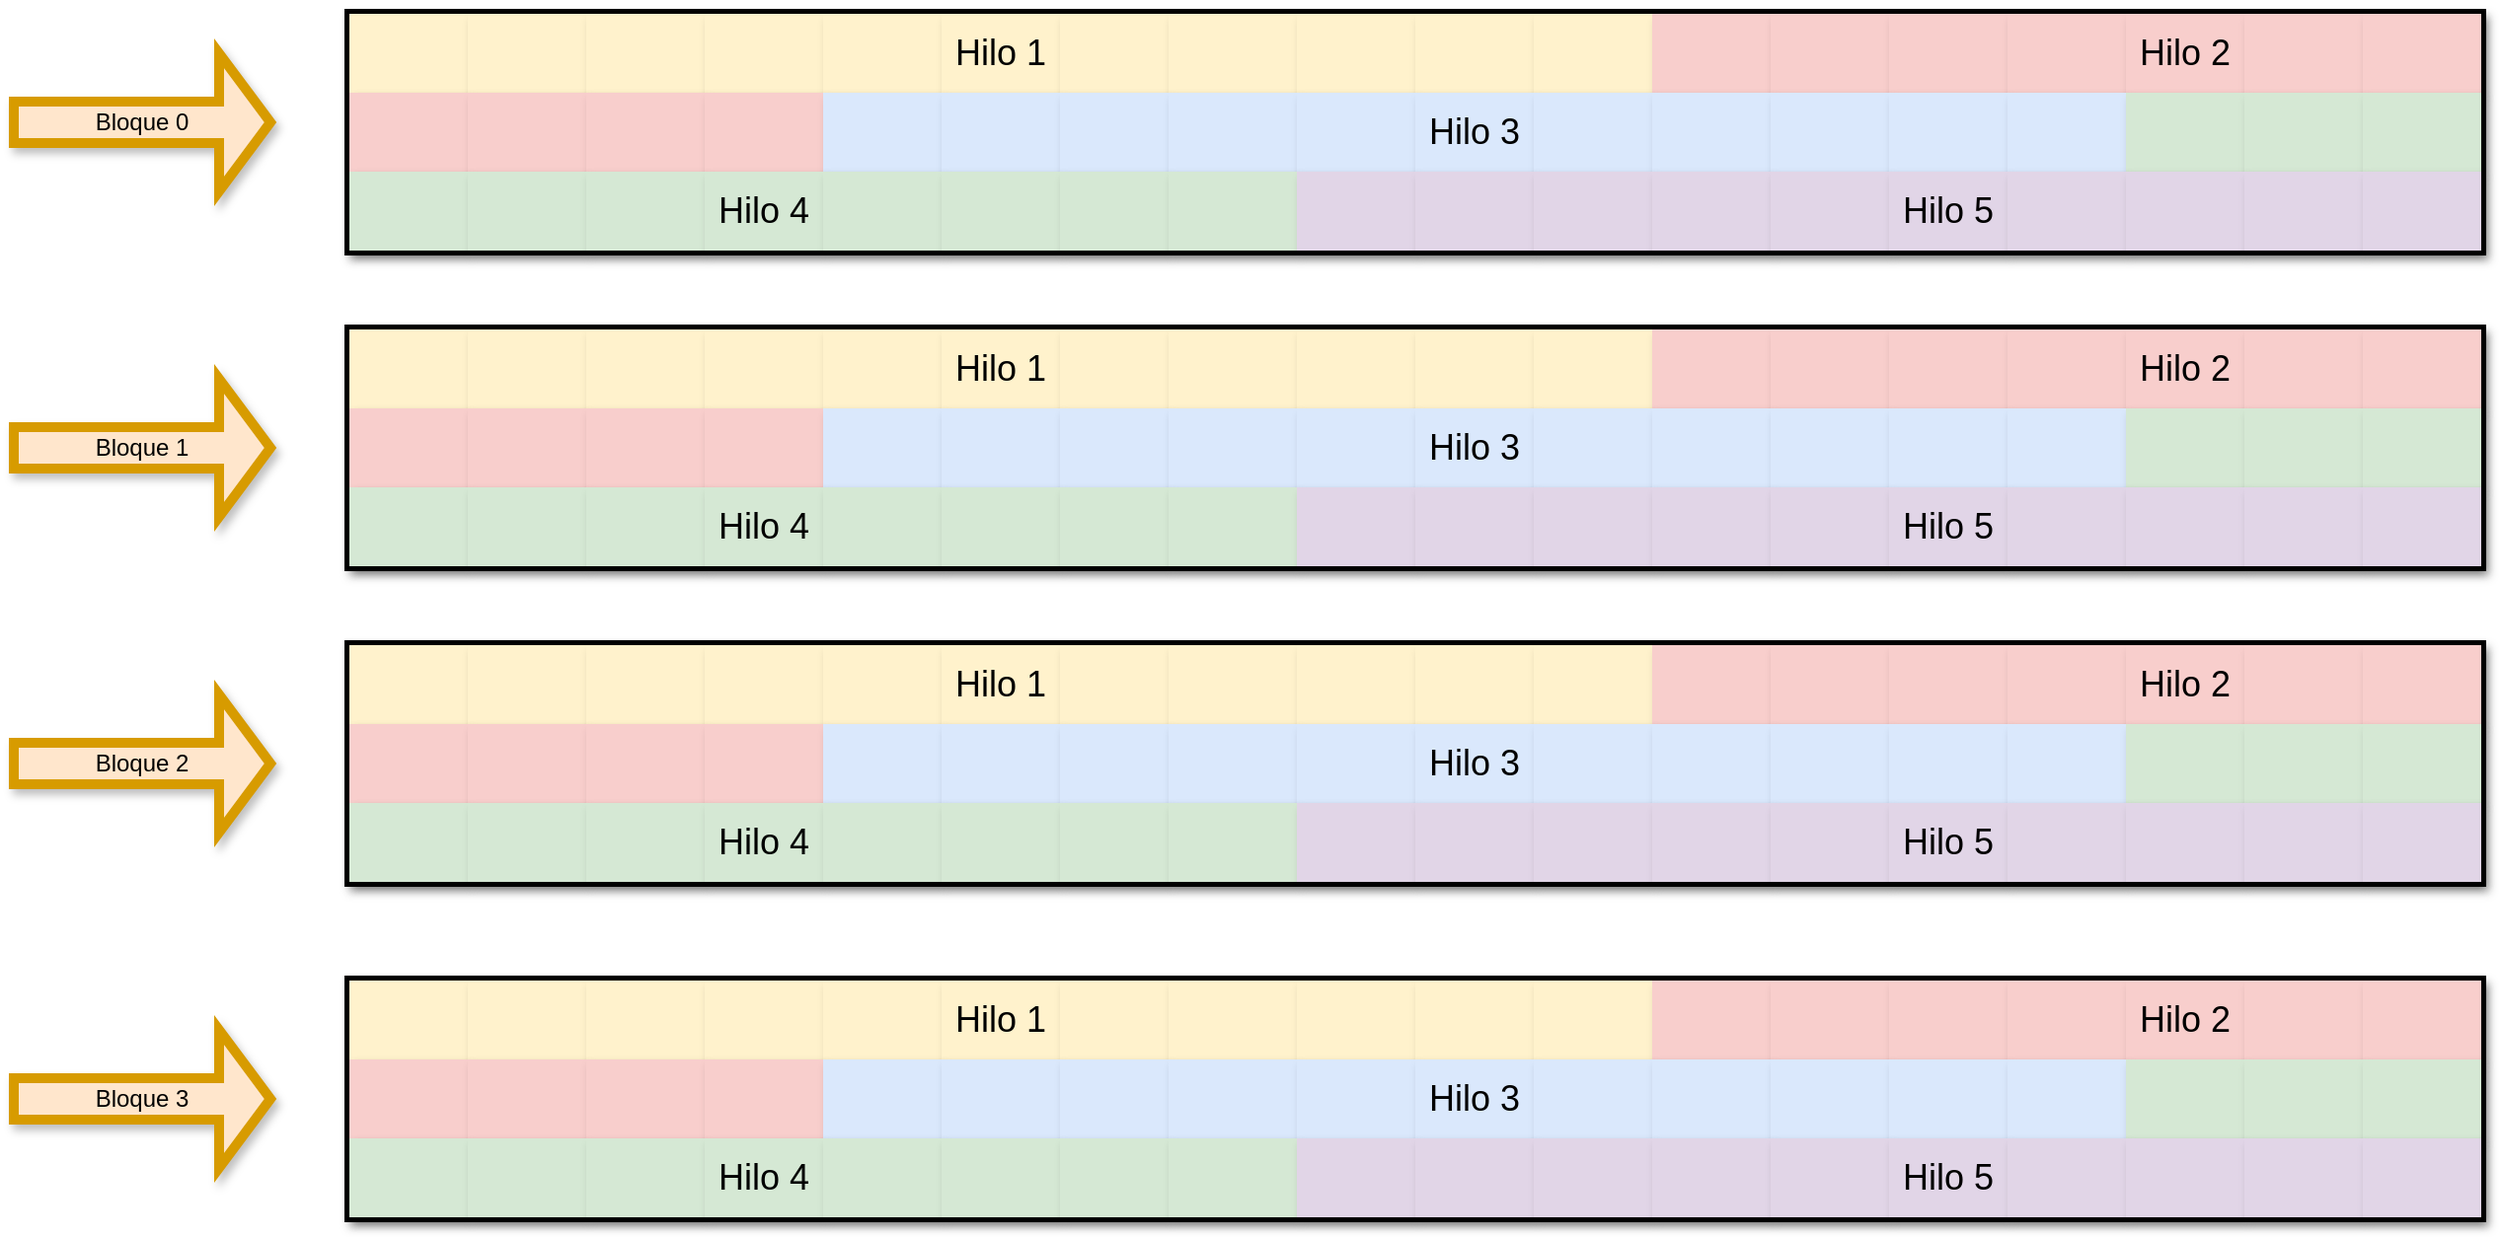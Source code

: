 <mxfile version="15.0.3" type="google"><diagram id="87h5NtDjfkHyzEgMy9v4" name="Imagen1"><mxGraphModel dx="2580" dy="1005" grid="1" gridSize="10" guides="1" tooltips="1" connect="1" arrows="1" fold="1" page="1" pageScale="1" pageWidth="850" pageHeight="1100" math="0" shadow="0"><root><mxCell id="0"/><mxCell id="1" parent="0"/><mxCell id="fveqQyODKWI_p4LwqrwP-1164" value="Bloque 3" style="shape=singleArrow;whiteSpace=wrap;html=1;shadow=1;sketch=0;fillColor=#ffe6cc;strokeColor=#d79b00;perimeterSpacing=0;strokeWidth=5;" parent="1" vertex="1"><mxGeometry x="-410" y="635" width="130" height="70" as="geometry"/></mxCell><mxCell id="fveqQyODKWI_p4LwqrwP-1165" value="Bloque 2" style="shape=singleArrow;whiteSpace=wrap;html=1;shadow=1;sketch=0;fillColor=#ffe6cc;strokeColor=#d79b00;perimeterSpacing=0;strokeWidth=5;" parent="1" vertex="1"><mxGeometry x="-410" y="465" width="130" height="70" as="geometry"/></mxCell><mxCell id="fveqQyODKWI_p4LwqrwP-1166" value="Bloque 1" style="shape=singleArrow;whiteSpace=wrap;html=1;shadow=1;sketch=0;fillColor=#ffe6cc;strokeColor=#d79b00;perimeterSpacing=0;strokeWidth=5;" parent="1" vertex="1"><mxGeometry x="-410" y="305" width="130" height="70" as="geometry"/></mxCell><mxCell id="fveqQyODKWI_p4LwqrwP-1167" value="Bloque 0" style="shape=singleArrow;whiteSpace=wrap;html=1;shadow=1;sketch=0;fillColor=#ffe6cc;strokeColor=#d79b00;perimeterSpacing=0;strokeWidth=5;" parent="1" vertex="1"><mxGeometry x="-410" y="140" width="130" height="70" as="geometry"/></mxCell><mxCell id="fveqQyODKWI_p4LwqrwP-904" value="" style="shape=table;startSize=0;container=1;collapsible=0;childLayout=tableLayout;shadow=1;rounded=0;sketch=0;swimlaneFillColor=none;perimeterSpacing=0;strokeWidth=5;" parent="1" vertex="1"><mxGeometry x="-240" y="120" width="1080" height="120" as="geometry"/></mxCell><mxCell id="fveqQyODKWI_p4LwqrwP-926" value="" style="shape=partialRectangle;collapsible=0;dropTarget=0;pointerEvents=0;top=0;left=0;bottom=0;right=0;points=[[0,0.5],[1,0.5]];portConstraint=eastwest;shadow=1;sketch=0;perimeterSpacing=0;strokeWidth=5;" parent="fveqQyODKWI_p4LwqrwP-904" vertex="1"><mxGeometry width="1080" height="40" as="geometry"/></mxCell><mxCell id="fveqQyODKWI_p4LwqrwP-927" value="" style="shape=partialRectangle;html=1;whiteSpace=wrap;connectable=0;overflow=hidden;top=0;left=0;bottom=0;right=0;shadow=1;sketch=0;fillColor=#fff2cc;perimeterSpacing=0;strokeWidth=5;" parent="fveqQyODKWI_p4LwqrwP-926" vertex="1"><mxGeometry width="60" height="40" as="geometry"/></mxCell><mxCell id="fveqQyODKWI_p4LwqrwP-928" value="" style="shape=partialRectangle;html=1;whiteSpace=wrap;connectable=0;overflow=hidden;top=0;left=0;bottom=0;right=0;shadow=1;sketch=0;fillColor=#fff2cc;perimeterSpacing=0;strokeWidth=5;" parent="fveqQyODKWI_p4LwqrwP-926" vertex="1"><mxGeometry x="60" width="60" height="40" as="geometry"/></mxCell><mxCell id="fveqQyODKWI_p4LwqrwP-929" value="" style="shape=partialRectangle;html=1;whiteSpace=wrap;connectable=0;overflow=hidden;top=0;left=0;bottom=0;right=0;shadow=1;sketch=0;fillColor=#fff2cc;perimeterSpacing=0;strokeWidth=5;" parent="fveqQyODKWI_p4LwqrwP-926" vertex="1"><mxGeometry x="120" width="60" height="40" as="geometry"/></mxCell><mxCell id="fveqQyODKWI_p4LwqrwP-930" value="" style="shape=partialRectangle;html=1;whiteSpace=wrap;connectable=0;overflow=hidden;top=0;left=0;bottom=0;right=0;shadow=1;sketch=0;strokeWidth=5;fontSize=18;fillColor=#fff2cc;perimeterSpacing=0;" parent="fveqQyODKWI_p4LwqrwP-926" vertex="1"><mxGeometry x="180" width="60" height="40" as="geometry"/></mxCell><mxCell id="fveqQyODKWI_p4LwqrwP-931" value="" style="shape=partialRectangle;html=1;whiteSpace=wrap;connectable=0;overflow=hidden;top=0;left=0;bottom=0;right=0;shadow=1;sketch=0;strokeWidth=5;fontSize=18;fillColor=#fff2cc;perimeterSpacing=0;" parent="fveqQyODKWI_p4LwqrwP-926" vertex="1"><mxGeometry x="240" width="60" height="40" as="geometry"/></mxCell><mxCell id="fveqQyODKWI_p4LwqrwP-932" value="Hilo 1" style="shape=partialRectangle;html=1;whiteSpace=wrap;connectable=0;overflow=hidden;top=0;left=0;bottom=0;right=0;shadow=1;sketch=0;strokeWidth=5;fontSize=18;fillColor=#fff2cc;strokeColor=#d6b656;perimeterSpacing=0;" parent="fveqQyODKWI_p4LwqrwP-926" vertex="1"><mxGeometry x="300" width="60" height="40" as="geometry"/></mxCell><mxCell id="fveqQyODKWI_p4LwqrwP-933" value="" style="shape=partialRectangle;html=1;whiteSpace=wrap;connectable=0;overflow=hidden;top=0;left=0;bottom=0;right=0;shadow=1;sketch=0;fillColor=#fff2cc;strokeColor=#d6b656;perimeterSpacing=0;strokeWidth=5;" parent="fveqQyODKWI_p4LwqrwP-926" vertex="1"><mxGeometry x="360" width="55" height="40" as="geometry"/></mxCell><mxCell id="fveqQyODKWI_p4LwqrwP-934" value="" style="shape=partialRectangle;html=1;whiteSpace=wrap;connectable=0;overflow=hidden;top=0;left=0;bottom=0;right=0;shadow=1;sketch=0;fillColor=#fff2cc;strokeColor=#d6b656;perimeterSpacing=0;strokeWidth=5;" parent="fveqQyODKWI_p4LwqrwP-926" vertex="1"><mxGeometry x="415" width="65" height="40" as="geometry"/></mxCell><mxCell id="fveqQyODKWI_p4LwqrwP-935" value="" style="shape=partialRectangle;html=1;whiteSpace=wrap;connectable=0;overflow=hidden;top=0;left=0;bottom=0;right=0;shadow=1;sketch=0;fillColor=#fff2cc;strokeColor=#d6b656;perimeterSpacing=0;strokeWidth=5;" parent="fveqQyODKWI_p4LwqrwP-926" vertex="1"><mxGeometry x="480" width="60" height="40" as="geometry"/></mxCell><mxCell id="fveqQyODKWI_p4LwqrwP-936" value="" style="shape=partialRectangle;html=1;whiteSpace=wrap;connectable=0;overflow=hidden;top=0;left=0;bottom=0;right=0;shadow=1;sketch=0;fillColor=#fff2cc;strokeColor=#d6b656;perimeterSpacing=0;strokeWidth=5;" parent="fveqQyODKWI_p4LwqrwP-926" vertex="1"><mxGeometry x="540" width="60" height="40" as="geometry"/></mxCell><mxCell id="fveqQyODKWI_p4LwqrwP-937" value="" style="shape=partialRectangle;html=1;whiteSpace=wrap;connectable=0;overflow=hidden;top=0;left=0;bottom=0;right=0;shadow=1;sketch=0;fillColor=#fff2cc;strokeColor=#d6b656;perimeterSpacing=0;strokeWidth=5;" parent="fveqQyODKWI_p4LwqrwP-926" vertex="1"><mxGeometry x="600" width="60" height="40" as="geometry"/></mxCell><mxCell id="fveqQyODKWI_p4LwqrwP-938" value="" style="shape=partialRectangle;html=1;whiteSpace=wrap;connectable=0;overflow=hidden;top=0;left=0;bottom=0;right=0;shadow=1;sketch=0;fillColor=#f8cecc;strokeColor=#b85450;perimeterSpacing=0;strokeWidth=5;" parent="fveqQyODKWI_p4LwqrwP-926" vertex="1"><mxGeometry x="660" width="60" height="40" as="geometry"/></mxCell><mxCell id="fveqQyODKWI_p4LwqrwP-939" value="" style="shape=partialRectangle;html=1;whiteSpace=wrap;connectable=0;overflow=hidden;top=0;left=0;bottom=0;right=0;shadow=1;sketch=0;fillColor=#f8cecc;strokeColor=#b85450;perimeterSpacing=0;strokeWidth=5;" parent="fveqQyODKWI_p4LwqrwP-926" vertex="1"><mxGeometry x="720" width="60" height="40" as="geometry"/></mxCell><mxCell id="fveqQyODKWI_p4LwqrwP-940" value="" style="shape=partialRectangle;html=1;whiteSpace=wrap;connectable=0;overflow=hidden;top=0;left=0;bottom=0;right=0;shadow=1;sketch=0;fillColor=#f8cecc;strokeColor=#b85450;perimeterSpacing=0;strokeWidth=5;" parent="fveqQyODKWI_p4LwqrwP-926" vertex="1"><mxGeometry x="780" width="60" height="40" as="geometry"/></mxCell><mxCell id="fveqQyODKWI_p4LwqrwP-941" value="" style="shape=partialRectangle;html=1;whiteSpace=wrap;connectable=0;overflow=hidden;top=0;left=0;bottom=0;right=0;shadow=1;sketch=0;fillColor=#f8cecc;strokeColor=#b85450;perimeterSpacing=0;strokeWidth=5;" parent="fveqQyODKWI_p4LwqrwP-926" vertex="1"><mxGeometry x="840" width="60" height="40" as="geometry"/></mxCell><mxCell id="fveqQyODKWI_p4LwqrwP-942" value="Hilo 2" style="shape=partialRectangle;html=1;whiteSpace=wrap;connectable=0;overflow=hidden;top=0;left=0;bottom=0;right=0;shadow=1;sketch=0;fillColor=#f8cecc;strokeColor=#b85450;fontSize=18;perimeterSpacing=0;strokeWidth=5;" parent="fveqQyODKWI_p4LwqrwP-926" vertex="1"><mxGeometry x="900" width="60" height="40" as="geometry"/></mxCell><mxCell id="fveqQyODKWI_p4LwqrwP-943" value="" style="shape=partialRectangle;html=1;whiteSpace=wrap;connectable=0;overflow=hidden;top=0;left=0;bottom=0;right=0;shadow=1;sketch=0;fillColor=#f8cecc;strokeColor=#b85450;perimeterSpacing=0;strokeWidth=5;" parent="fveqQyODKWI_p4LwqrwP-926" vertex="1"><mxGeometry x="960" width="60" height="40" as="geometry"/></mxCell><mxCell id="fveqQyODKWI_p4LwqrwP-944" value="" style="shape=partialRectangle;html=1;whiteSpace=wrap;connectable=0;overflow=hidden;top=0;left=0;bottom=0;right=0;shadow=1;sketch=0;fillColor=#f8cecc;strokeColor=#b85450;perimeterSpacing=0;strokeWidth=5;" parent="fveqQyODKWI_p4LwqrwP-926" vertex="1"><mxGeometry x="1020" width="60" height="40" as="geometry"/></mxCell><mxCell id="fveqQyODKWI_p4LwqrwP-905" value="" style="shape=partialRectangle;collapsible=0;dropTarget=0;pointerEvents=0;top=0;left=0;bottom=0;right=0;points=[[0,0.5],[1,0.5]];portConstraint=eastwest;shadow=1;sketch=0;perimeterSpacing=0;strokeWidth=5;" parent="fveqQyODKWI_p4LwqrwP-904" vertex="1"><mxGeometry y="40" width="1080" height="40" as="geometry"/></mxCell><mxCell id="fveqQyODKWI_p4LwqrwP-906" value="" style="shape=partialRectangle;html=1;whiteSpace=wrap;connectable=0;overflow=hidden;top=0;left=0;bottom=0;right=0;shadow=1;sketch=0;fillColor=#f8cecc;strokeColor=#b85450;perimeterSpacing=0;strokeWidth=5;" parent="fveqQyODKWI_p4LwqrwP-905" vertex="1"><mxGeometry width="60" height="40" as="geometry"/></mxCell><mxCell id="fveqQyODKWI_p4LwqrwP-907" value="" style="shape=partialRectangle;html=1;whiteSpace=wrap;connectable=0;overflow=hidden;top=0;left=0;bottom=0;right=0;shadow=1;sketch=0;fillColor=#f8cecc;strokeColor=#b85450;perimeterSpacing=0;strokeWidth=5;" parent="fveqQyODKWI_p4LwqrwP-905" vertex="1"><mxGeometry x="60" width="60" height="40" as="geometry"/></mxCell><mxCell id="fveqQyODKWI_p4LwqrwP-908" value="" style="shape=partialRectangle;html=1;whiteSpace=wrap;connectable=0;overflow=hidden;top=0;left=0;bottom=0;right=0;shadow=1;sketch=0;fillColor=#f8cecc;strokeColor=#b85450;perimeterSpacing=0;strokeWidth=5;" parent="fveqQyODKWI_p4LwqrwP-905" vertex="1"><mxGeometry x="120" width="60" height="40" as="geometry"/></mxCell><mxCell id="fveqQyODKWI_p4LwqrwP-909" value="" style="shape=partialRectangle;html=1;whiteSpace=wrap;connectable=0;overflow=hidden;top=0;left=0;bottom=0;right=0;shadow=1;sketch=0;strokeWidth=5;fontSize=18;fillColor=#f8cecc;strokeColor=#b85450;perimeterSpacing=0;" parent="fveqQyODKWI_p4LwqrwP-905" vertex="1"><mxGeometry x="180" width="60" height="40" as="geometry"/></mxCell><mxCell id="fveqQyODKWI_p4LwqrwP-910" value="" style="shape=partialRectangle;html=1;whiteSpace=wrap;connectable=0;overflow=hidden;top=0;left=0;bottom=0;right=0;shadow=1;sketch=0;strokeWidth=5;fontSize=18;fillColor=#dae8fc;strokeColor=#6c8ebf;perimeterSpacing=0;" parent="fveqQyODKWI_p4LwqrwP-905" vertex="1"><mxGeometry x="240" width="60" height="40" as="geometry"/></mxCell><mxCell id="fveqQyODKWI_p4LwqrwP-911" value="" style="shape=partialRectangle;html=1;whiteSpace=wrap;connectable=0;overflow=hidden;top=0;left=0;bottom=0;right=0;shadow=1;sketch=0;strokeWidth=5;fontSize=18;fillColor=#dae8fc;strokeColor=#6c8ebf;perimeterSpacing=0;" parent="fveqQyODKWI_p4LwqrwP-905" vertex="1"><mxGeometry x="300" width="60" height="40" as="geometry"/></mxCell><mxCell id="fveqQyODKWI_p4LwqrwP-912" value="" style="shape=partialRectangle;html=1;whiteSpace=wrap;connectable=0;overflow=hidden;top=0;left=0;bottom=0;right=0;shadow=1;sketch=0;fillColor=#dae8fc;strokeColor=#6c8ebf;perimeterSpacing=0;strokeWidth=5;" parent="fveqQyODKWI_p4LwqrwP-905" vertex="1"><mxGeometry x="360" width="55" height="40" as="geometry"/></mxCell><mxCell id="fveqQyODKWI_p4LwqrwP-913" value="" style="shape=partialRectangle;html=1;whiteSpace=wrap;connectable=0;overflow=hidden;top=0;left=0;bottom=0;right=0;shadow=1;sketch=0;fillColor=#dae8fc;strokeColor=#6c8ebf;perimeterSpacing=0;strokeWidth=5;" parent="fveqQyODKWI_p4LwqrwP-905" vertex="1"><mxGeometry x="415" width="65" height="40" as="geometry"/></mxCell><mxCell id="fveqQyODKWI_p4LwqrwP-914" value="" style="shape=partialRectangle;html=1;whiteSpace=wrap;connectable=0;overflow=hidden;top=0;left=0;bottom=0;right=0;shadow=1;sketch=0;fillColor=#dae8fc;strokeColor=#6c8ebf;perimeterSpacing=0;strokeWidth=5;" parent="fveqQyODKWI_p4LwqrwP-905" vertex="1"><mxGeometry x="480" width="60" height="40" as="geometry"/></mxCell><mxCell id="fveqQyODKWI_p4LwqrwP-915" value="&lt;font style=&quot;font-size: 18px&quot;&gt;&lt;font style=&quot;font-size: 18px&quot;&gt;Hilo 3&lt;/font&gt;&lt;br&gt;&lt;/font&gt;" style="shape=partialRectangle;html=1;whiteSpace=wrap;connectable=0;overflow=hidden;top=0;left=0;bottom=0;right=0;shadow=1;sketch=0;fillColor=#dae8fc;strokeColor=#6c8ebf;perimeterSpacing=0;strokeWidth=5;" parent="fveqQyODKWI_p4LwqrwP-905" vertex="1"><mxGeometry x="540" width="60" height="40" as="geometry"/></mxCell><mxCell id="fveqQyODKWI_p4LwqrwP-916" value="" style="shape=partialRectangle;html=1;whiteSpace=wrap;connectable=0;overflow=hidden;top=0;left=0;bottom=0;right=0;shadow=1;sketch=0;fillColor=#dae8fc;strokeColor=#6c8ebf;perimeterSpacing=0;strokeWidth=5;" parent="fveqQyODKWI_p4LwqrwP-905" vertex="1"><mxGeometry x="600" width="60" height="40" as="geometry"/></mxCell><mxCell id="fveqQyODKWI_p4LwqrwP-917" value="" style="shape=partialRectangle;html=1;whiteSpace=wrap;connectable=0;overflow=hidden;top=0;left=0;bottom=0;right=0;shadow=1;sketch=0;fillColor=#dae8fc;strokeColor=#6c8ebf;perimeterSpacing=0;strokeWidth=5;" parent="fveqQyODKWI_p4LwqrwP-905" vertex="1"><mxGeometry x="660" width="60" height="40" as="geometry"/></mxCell><mxCell id="fveqQyODKWI_p4LwqrwP-918" value="" style="shape=partialRectangle;html=1;whiteSpace=wrap;connectable=0;overflow=hidden;top=0;left=0;bottom=0;right=0;shadow=1;sketch=0;fillColor=#dae8fc;strokeColor=#6c8ebf;perimeterSpacing=0;strokeWidth=5;" parent="fveqQyODKWI_p4LwqrwP-905" vertex="1"><mxGeometry x="720" width="60" height="40" as="geometry"/></mxCell><mxCell id="fveqQyODKWI_p4LwqrwP-919" value="" style="shape=partialRectangle;html=1;whiteSpace=wrap;connectable=0;overflow=hidden;top=0;left=0;bottom=0;right=0;shadow=1;sketch=0;fillColor=#dae8fc;strokeColor=#6c8ebf;perimeterSpacing=0;strokeWidth=5;" parent="fveqQyODKWI_p4LwqrwP-905" vertex="1"><mxGeometry x="780" width="60" height="40" as="geometry"/></mxCell><mxCell id="fveqQyODKWI_p4LwqrwP-920" value="" style="shape=partialRectangle;html=1;whiteSpace=wrap;connectable=0;overflow=hidden;top=0;left=0;bottom=0;right=0;shadow=1;sketch=0;fillColor=#dae8fc;strokeColor=#6c8ebf;perimeterSpacing=0;strokeWidth=5;" parent="fveqQyODKWI_p4LwqrwP-905" vertex="1"><mxGeometry x="840" width="60" height="40" as="geometry"/></mxCell><mxCell id="fveqQyODKWI_p4LwqrwP-921" value="" style="shape=partialRectangle;html=1;whiteSpace=wrap;connectable=0;overflow=hidden;top=0;left=0;bottom=0;right=0;shadow=1;sketch=0;fillColor=#d5e8d4;strokeColor=#82b366;perimeterSpacing=0;strokeWidth=5;" parent="fveqQyODKWI_p4LwqrwP-905" vertex="1"><mxGeometry x="900" width="60" height="40" as="geometry"/></mxCell><mxCell id="fveqQyODKWI_p4LwqrwP-922" value="" style="shape=partialRectangle;html=1;whiteSpace=wrap;connectable=0;overflow=hidden;top=0;left=0;bottom=0;right=0;shadow=1;sketch=0;fillColor=#d5e8d4;strokeColor=#82b366;perimeterSpacing=0;strokeWidth=5;" parent="fveqQyODKWI_p4LwqrwP-905" vertex="1"><mxGeometry x="960" width="60" height="40" as="geometry"/></mxCell><mxCell id="fveqQyODKWI_p4LwqrwP-923" value="" style="shape=partialRectangle;html=1;whiteSpace=wrap;connectable=0;overflow=hidden;top=0;left=0;bottom=0;right=0;shadow=1;sketch=0;fillColor=#d5e8d4;strokeColor=#82b366;perimeterSpacing=0;strokeWidth=5;" parent="fveqQyODKWI_p4LwqrwP-905" vertex="1"><mxGeometry x="1020" width="60" height="40" as="geometry"/></mxCell><mxCell id="fveqQyODKWI_p4LwqrwP-947" value="" style="shape=partialRectangle;collapsible=0;dropTarget=0;pointerEvents=0;top=0;left=0;bottom=0;right=0;points=[[0,0.5],[1,0.5]];portConstraint=eastwest;shadow=1;sketch=0;perimeterSpacing=0;strokeWidth=5;" parent="fveqQyODKWI_p4LwqrwP-904" vertex="1"><mxGeometry y="80" width="1080" height="40" as="geometry"/></mxCell><mxCell id="fveqQyODKWI_p4LwqrwP-948" value="" style="shape=partialRectangle;html=1;whiteSpace=wrap;connectable=0;overflow=hidden;top=0;left=0;bottom=0;right=0;shadow=1;sketch=0;fillColor=#d5e8d4;strokeColor=#82b366;perimeterSpacing=0;strokeWidth=5;" parent="fveqQyODKWI_p4LwqrwP-947" vertex="1"><mxGeometry width="60" height="40" as="geometry"/></mxCell><mxCell id="fveqQyODKWI_p4LwqrwP-949" value="" style="shape=partialRectangle;html=1;whiteSpace=wrap;connectable=0;overflow=hidden;top=0;left=0;bottom=0;right=0;shadow=1;sketch=0;fillColor=#d5e8d4;strokeColor=#82b366;perimeterSpacing=0;strokeWidth=5;" parent="fveqQyODKWI_p4LwqrwP-947" vertex="1"><mxGeometry x="60" width="60" height="40" as="geometry"/></mxCell><mxCell id="fveqQyODKWI_p4LwqrwP-950" value="" style="shape=partialRectangle;html=1;whiteSpace=wrap;connectable=0;overflow=hidden;top=0;left=0;bottom=0;right=0;shadow=1;sketch=0;fillColor=#d5e8d4;strokeColor=#82b366;perimeterSpacing=0;strokeWidth=5;" parent="fveqQyODKWI_p4LwqrwP-947" vertex="1"><mxGeometry x="120" width="60" height="40" as="geometry"/></mxCell><mxCell id="fveqQyODKWI_p4LwqrwP-951" value="Hilo 4" style="shape=partialRectangle;html=1;whiteSpace=wrap;connectable=0;overflow=hidden;top=0;left=0;bottom=0;right=0;shadow=1;sketch=0;strokeWidth=5;fontSize=18;fillColor=#d5e8d4;strokeColor=#82b366;perimeterSpacing=0;" parent="fveqQyODKWI_p4LwqrwP-947" vertex="1"><mxGeometry x="180" width="60" height="40" as="geometry"/></mxCell><mxCell id="fveqQyODKWI_p4LwqrwP-952" value="" style="shape=partialRectangle;html=1;whiteSpace=wrap;connectable=0;overflow=hidden;top=0;left=0;bottom=0;right=0;shadow=1;sketch=0;strokeWidth=5;fontSize=18;fillColor=#d5e8d4;strokeColor=#82b366;perimeterSpacing=0;" parent="fveqQyODKWI_p4LwqrwP-947" vertex="1"><mxGeometry x="240" width="60" height="40" as="geometry"/></mxCell><mxCell id="fveqQyODKWI_p4LwqrwP-953" value="" style="shape=partialRectangle;html=1;whiteSpace=wrap;connectable=0;overflow=hidden;top=0;left=0;bottom=0;right=0;shadow=1;sketch=0;strokeWidth=5;fontSize=18;fillColor=#d5e8d4;strokeColor=#82b366;perimeterSpacing=0;" parent="fveqQyODKWI_p4LwqrwP-947" vertex="1"><mxGeometry x="300" width="60" height="40" as="geometry"/></mxCell><mxCell id="fveqQyODKWI_p4LwqrwP-954" value="" style="shape=partialRectangle;html=1;whiteSpace=wrap;connectable=0;overflow=hidden;top=0;left=0;bottom=0;right=0;shadow=1;sketch=0;fillColor=#d5e8d4;strokeColor=#82b366;perimeterSpacing=0;strokeWidth=5;" parent="fveqQyODKWI_p4LwqrwP-947" vertex="1"><mxGeometry x="360" width="55" height="40" as="geometry"/></mxCell><mxCell id="fveqQyODKWI_p4LwqrwP-955" value="" style="shape=partialRectangle;html=1;whiteSpace=wrap;connectable=0;overflow=hidden;top=0;left=0;bottom=0;right=0;shadow=1;sketch=0;fillColor=#d5e8d4;strokeColor=#82b366;perimeterSpacing=0;strokeWidth=5;" parent="fveqQyODKWI_p4LwqrwP-947" vertex="1"><mxGeometry x="415" width="65" height="40" as="geometry"/></mxCell><mxCell id="fveqQyODKWI_p4LwqrwP-956" value="" style="shape=partialRectangle;html=1;whiteSpace=wrap;connectable=0;overflow=hidden;top=0;left=0;bottom=0;right=0;shadow=1;sketch=0;fillColor=#e1d5e7;strokeColor=#9673a6;perimeterSpacing=0;strokeWidth=5;" parent="fveqQyODKWI_p4LwqrwP-947" vertex="1"><mxGeometry x="480" width="60" height="40" as="geometry"/></mxCell><mxCell id="fveqQyODKWI_p4LwqrwP-957" value="" style="shape=partialRectangle;html=1;whiteSpace=wrap;connectable=0;overflow=hidden;top=0;left=0;bottom=0;right=0;shadow=1;sketch=0;fillColor=#e1d5e7;strokeColor=#9673a6;perimeterSpacing=0;strokeWidth=5;" parent="fveqQyODKWI_p4LwqrwP-947" vertex="1"><mxGeometry x="540" width="60" height="40" as="geometry"/></mxCell><mxCell id="fveqQyODKWI_p4LwqrwP-958" value="" style="shape=partialRectangle;html=1;whiteSpace=wrap;connectable=0;overflow=hidden;top=0;left=0;bottom=0;right=0;shadow=1;sketch=0;fillColor=#e1d5e7;strokeColor=#9673a6;perimeterSpacing=0;strokeWidth=5;" parent="fveqQyODKWI_p4LwqrwP-947" vertex="1"><mxGeometry x="600" width="60" height="40" as="geometry"/></mxCell><mxCell id="fveqQyODKWI_p4LwqrwP-959" value="" style="shape=partialRectangle;html=1;whiteSpace=wrap;connectable=0;overflow=hidden;top=0;left=0;bottom=0;right=0;shadow=1;sketch=0;fillColor=#e1d5e7;strokeColor=#9673a6;perimeterSpacing=0;strokeWidth=5;" parent="fveqQyODKWI_p4LwqrwP-947" vertex="1"><mxGeometry x="660" width="60" height="40" as="geometry"/></mxCell><mxCell id="fveqQyODKWI_p4LwqrwP-960" value="" style="shape=partialRectangle;html=1;whiteSpace=wrap;connectable=0;overflow=hidden;top=0;left=0;bottom=0;right=0;shadow=1;sketch=0;fillColor=#e1d5e7;strokeColor=#9673a6;perimeterSpacing=0;strokeWidth=5;" parent="fveqQyODKWI_p4LwqrwP-947" vertex="1"><mxGeometry x="720" width="60" height="40" as="geometry"/></mxCell><mxCell id="fveqQyODKWI_p4LwqrwP-961" value="&lt;font style=&quot;font-size: 18px&quot;&gt;Hilo 5&lt;/font&gt;" style="shape=partialRectangle;html=1;whiteSpace=wrap;connectable=0;overflow=hidden;top=0;left=0;bottom=0;right=0;shadow=1;sketch=0;fillColor=#e1d5e7;strokeColor=#9673a6;perimeterSpacing=0;strokeWidth=5;" parent="fveqQyODKWI_p4LwqrwP-947" vertex="1"><mxGeometry x="780" width="60" height="40" as="geometry"/></mxCell><mxCell id="fveqQyODKWI_p4LwqrwP-962" value="" style="shape=partialRectangle;html=1;whiteSpace=wrap;connectable=0;overflow=hidden;top=0;left=0;bottom=0;right=0;shadow=1;sketch=0;fillColor=#e1d5e7;strokeColor=#9673a6;perimeterSpacing=0;strokeWidth=5;" parent="fveqQyODKWI_p4LwqrwP-947" vertex="1"><mxGeometry x="840" width="60" height="40" as="geometry"/></mxCell><mxCell id="fveqQyODKWI_p4LwqrwP-963" value="" style="shape=partialRectangle;html=1;whiteSpace=wrap;connectable=0;overflow=hidden;top=0;left=0;bottom=0;right=0;shadow=1;sketch=0;fillColor=#e1d5e7;strokeColor=#9673a6;perimeterSpacing=0;strokeWidth=5;" parent="fveqQyODKWI_p4LwqrwP-947" vertex="1"><mxGeometry x="900" width="60" height="40" as="geometry"/></mxCell><mxCell id="fveqQyODKWI_p4LwqrwP-964" value="" style="shape=partialRectangle;html=1;whiteSpace=wrap;connectable=0;overflow=hidden;top=0;left=0;bottom=0;right=0;shadow=1;sketch=0;fillColor=#e1d5e7;strokeColor=#9673a6;perimeterSpacing=0;strokeWidth=5;" parent="fveqQyODKWI_p4LwqrwP-947" vertex="1"><mxGeometry x="960" width="60" height="40" as="geometry"/></mxCell><mxCell id="fveqQyODKWI_p4LwqrwP-965" value="" style="shape=partialRectangle;html=1;whiteSpace=wrap;connectable=0;overflow=hidden;top=0;left=0;bottom=0;right=0;shadow=1;sketch=0;fillColor=#e1d5e7;strokeColor=#9673a6;perimeterSpacing=0;strokeWidth=5;" parent="fveqQyODKWI_p4LwqrwP-947" vertex="1"><mxGeometry x="1020" width="60" height="40" as="geometry"/></mxCell><mxCell id="Cr-C3mUD-2ivQGGz9RIW-1" value="" style="shape=table;startSize=0;container=1;collapsible=0;childLayout=tableLayout;shadow=1;rounded=0;sketch=0;swimlaneFillColor=none;perimeterSpacing=0;strokeWidth=5;" vertex="1" parent="1"><mxGeometry x="-240" y="280" width="1080" height="120" as="geometry"/></mxCell><mxCell id="Cr-C3mUD-2ivQGGz9RIW-2" value="" style="shape=partialRectangle;collapsible=0;dropTarget=0;pointerEvents=0;top=0;left=0;bottom=0;right=0;points=[[0,0.5],[1,0.5]];portConstraint=eastwest;shadow=1;sketch=0;perimeterSpacing=0;strokeWidth=5;" vertex="1" parent="Cr-C3mUD-2ivQGGz9RIW-1"><mxGeometry width="1080" height="40" as="geometry"/></mxCell><mxCell id="Cr-C3mUD-2ivQGGz9RIW-3" value="" style="shape=partialRectangle;html=1;whiteSpace=wrap;connectable=0;overflow=hidden;top=0;left=0;bottom=0;right=0;shadow=1;sketch=0;fillColor=#fff2cc;strokeColor=#d6b656;perimeterSpacing=0;strokeWidth=5;" vertex="1" parent="Cr-C3mUD-2ivQGGz9RIW-2"><mxGeometry width="60" height="40" as="geometry"/></mxCell><mxCell id="Cr-C3mUD-2ivQGGz9RIW-4" value="" style="shape=partialRectangle;html=1;whiteSpace=wrap;connectable=0;overflow=hidden;top=0;left=0;bottom=0;right=0;shadow=1;sketch=0;fillColor=#fff2cc;strokeColor=#d6b656;perimeterSpacing=0;strokeWidth=5;" vertex="1" parent="Cr-C3mUD-2ivQGGz9RIW-2"><mxGeometry x="60" width="60" height="40" as="geometry"/></mxCell><mxCell id="Cr-C3mUD-2ivQGGz9RIW-5" value="" style="shape=partialRectangle;html=1;whiteSpace=wrap;connectable=0;overflow=hidden;top=0;left=0;bottom=0;right=0;shadow=1;sketch=0;fillColor=#fff2cc;strokeColor=#d6b656;perimeterSpacing=0;strokeWidth=5;" vertex="1" parent="Cr-C3mUD-2ivQGGz9RIW-2"><mxGeometry x="120" width="60" height="40" as="geometry"/></mxCell><mxCell id="Cr-C3mUD-2ivQGGz9RIW-6" value="" style="shape=partialRectangle;html=1;whiteSpace=wrap;connectable=0;overflow=hidden;top=0;left=0;bottom=0;right=0;shadow=1;sketch=0;strokeWidth=5;fontSize=18;fillColor=#fff2cc;strokeColor=#d6b656;perimeterSpacing=0;" vertex="1" parent="Cr-C3mUD-2ivQGGz9RIW-2"><mxGeometry x="180" width="60" height="40" as="geometry"/></mxCell><mxCell id="Cr-C3mUD-2ivQGGz9RIW-7" value="" style="shape=partialRectangle;html=1;whiteSpace=wrap;connectable=0;overflow=hidden;top=0;left=0;bottom=0;right=0;shadow=1;sketch=0;strokeWidth=5;fontSize=18;fillColor=#fff2cc;strokeColor=#d6b656;perimeterSpacing=0;" vertex="1" parent="Cr-C3mUD-2ivQGGz9RIW-2"><mxGeometry x="240" width="60" height="40" as="geometry"/></mxCell><mxCell id="Cr-C3mUD-2ivQGGz9RIW-8" value="Hilo 1" style="shape=partialRectangle;html=1;whiteSpace=wrap;connectable=0;overflow=hidden;top=0;left=0;bottom=0;right=0;shadow=1;sketch=0;strokeWidth=5;fontSize=18;fillColor=#fff2cc;strokeColor=#d6b656;perimeterSpacing=0;" vertex="1" parent="Cr-C3mUD-2ivQGGz9RIW-2"><mxGeometry x="300" width="60" height="40" as="geometry"/></mxCell><mxCell id="Cr-C3mUD-2ivQGGz9RIW-9" value="" style="shape=partialRectangle;html=1;whiteSpace=wrap;connectable=0;overflow=hidden;top=0;left=0;bottom=0;right=0;shadow=1;sketch=0;fillColor=#fff2cc;strokeColor=#d6b656;perimeterSpacing=0;strokeWidth=5;" vertex="1" parent="Cr-C3mUD-2ivQGGz9RIW-2"><mxGeometry x="360" width="55" height="40" as="geometry"/></mxCell><mxCell id="Cr-C3mUD-2ivQGGz9RIW-10" value="" style="shape=partialRectangle;html=1;whiteSpace=wrap;connectable=0;overflow=hidden;top=0;left=0;bottom=0;right=0;shadow=1;sketch=0;fillColor=#fff2cc;strokeColor=#d6b656;perimeterSpacing=0;strokeWidth=5;" vertex="1" parent="Cr-C3mUD-2ivQGGz9RIW-2"><mxGeometry x="415" width="65" height="40" as="geometry"/></mxCell><mxCell id="Cr-C3mUD-2ivQGGz9RIW-11" value="" style="shape=partialRectangle;html=1;whiteSpace=wrap;connectable=0;overflow=hidden;top=0;left=0;bottom=0;right=0;shadow=1;sketch=0;fillColor=#fff2cc;strokeColor=#d6b656;perimeterSpacing=0;strokeWidth=5;" vertex="1" parent="Cr-C3mUD-2ivQGGz9RIW-2"><mxGeometry x="480" width="60" height="40" as="geometry"/></mxCell><mxCell id="Cr-C3mUD-2ivQGGz9RIW-12" value="" style="shape=partialRectangle;html=1;whiteSpace=wrap;connectable=0;overflow=hidden;top=0;left=0;bottom=0;right=0;shadow=1;sketch=0;fillColor=#fff2cc;strokeColor=#d6b656;perimeterSpacing=0;strokeWidth=5;" vertex="1" parent="Cr-C3mUD-2ivQGGz9RIW-2"><mxGeometry x="540" width="60" height="40" as="geometry"/></mxCell><mxCell id="Cr-C3mUD-2ivQGGz9RIW-13" value="" style="shape=partialRectangle;html=1;whiteSpace=wrap;connectable=0;overflow=hidden;top=0;left=0;bottom=0;right=0;shadow=1;sketch=0;fillColor=#fff2cc;strokeColor=#d6b656;perimeterSpacing=0;strokeWidth=5;" vertex="1" parent="Cr-C3mUD-2ivQGGz9RIW-2"><mxGeometry x="600" width="60" height="40" as="geometry"/></mxCell><mxCell id="Cr-C3mUD-2ivQGGz9RIW-14" value="" style="shape=partialRectangle;html=1;whiteSpace=wrap;connectable=0;overflow=hidden;top=0;left=0;bottom=0;right=0;shadow=1;sketch=0;fillColor=#f8cecc;strokeColor=#b85450;perimeterSpacing=0;strokeWidth=5;" vertex="1" parent="Cr-C3mUD-2ivQGGz9RIW-2"><mxGeometry x="660" width="60" height="40" as="geometry"/></mxCell><mxCell id="Cr-C3mUD-2ivQGGz9RIW-15" value="" style="shape=partialRectangle;html=1;whiteSpace=wrap;connectable=0;overflow=hidden;top=0;left=0;bottom=0;right=0;shadow=1;sketch=0;fillColor=#f8cecc;strokeColor=#b85450;perimeterSpacing=0;strokeWidth=5;" vertex="1" parent="Cr-C3mUD-2ivQGGz9RIW-2"><mxGeometry x="720" width="60" height="40" as="geometry"/></mxCell><mxCell id="Cr-C3mUD-2ivQGGz9RIW-16" value="" style="shape=partialRectangle;html=1;whiteSpace=wrap;connectable=0;overflow=hidden;top=0;left=0;bottom=0;right=0;shadow=1;sketch=0;fillColor=#f8cecc;strokeColor=#b85450;perimeterSpacing=0;strokeWidth=5;" vertex="1" parent="Cr-C3mUD-2ivQGGz9RIW-2"><mxGeometry x="780" width="60" height="40" as="geometry"/></mxCell><mxCell id="Cr-C3mUD-2ivQGGz9RIW-17" value="" style="shape=partialRectangle;html=1;whiteSpace=wrap;connectable=0;overflow=hidden;top=0;left=0;bottom=0;right=0;shadow=1;sketch=0;fillColor=#f8cecc;strokeColor=#b85450;perimeterSpacing=0;strokeWidth=5;" vertex="1" parent="Cr-C3mUD-2ivQGGz9RIW-2"><mxGeometry x="840" width="60" height="40" as="geometry"/></mxCell><mxCell id="Cr-C3mUD-2ivQGGz9RIW-18" value="Hilo 2" style="shape=partialRectangle;html=1;whiteSpace=wrap;connectable=0;overflow=hidden;top=0;left=0;bottom=0;right=0;shadow=1;sketch=0;fillColor=#f8cecc;strokeColor=#b85450;fontSize=18;perimeterSpacing=0;strokeWidth=5;" vertex="1" parent="Cr-C3mUD-2ivQGGz9RIW-2"><mxGeometry x="900" width="60" height="40" as="geometry"/></mxCell><mxCell id="Cr-C3mUD-2ivQGGz9RIW-19" value="" style="shape=partialRectangle;html=1;whiteSpace=wrap;connectable=0;overflow=hidden;top=0;left=0;bottom=0;right=0;shadow=1;sketch=0;fillColor=#f8cecc;strokeColor=#b85450;perimeterSpacing=0;strokeWidth=5;" vertex="1" parent="Cr-C3mUD-2ivQGGz9RIW-2"><mxGeometry x="960" width="60" height="40" as="geometry"/></mxCell><mxCell id="Cr-C3mUD-2ivQGGz9RIW-20" value="" style="shape=partialRectangle;html=1;whiteSpace=wrap;connectable=0;overflow=hidden;top=0;left=0;bottom=0;right=0;shadow=1;sketch=0;fillColor=#f8cecc;strokeColor=#b85450;perimeterSpacing=0;strokeWidth=5;" vertex="1" parent="Cr-C3mUD-2ivQGGz9RIW-2"><mxGeometry x="1020" width="60" height="40" as="geometry"/></mxCell><mxCell id="Cr-C3mUD-2ivQGGz9RIW-21" value="" style="shape=partialRectangle;collapsible=0;dropTarget=0;pointerEvents=0;top=0;left=0;bottom=0;right=0;points=[[0,0.5],[1,0.5]];portConstraint=eastwest;shadow=1;sketch=0;perimeterSpacing=0;strokeWidth=5;" vertex="1" parent="Cr-C3mUD-2ivQGGz9RIW-1"><mxGeometry y="40" width="1080" height="40" as="geometry"/></mxCell><mxCell id="Cr-C3mUD-2ivQGGz9RIW-22" value="" style="shape=partialRectangle;html=1;whiteSpace=wrap;connectable=0;overflow=hidden;top=0;left=0;bottom=0;right=0;shadow=1;sketch=0;fillColor=#f8cecc;strokeColor=#b85450;perimeterSpacing=0;strokeWidth=5;" vertex="1" parent="Cr-C3mUD-2ivQGGz9RIW-21"><mxGeometry width="60" height="40" as="geometry"/></mxCell><mxCell id="Cr-C3mUD-2ivQGGz9RIW-23" value="" style="shape=partialRectangle;html=1;whiteSpace=wrap;connectable=0;overflow=hidden;top=0;left=0;bottom=0;right=0;shadow=1;sketch=0;fillColor=#f8cecc;strokeColor=#b85450;perimeterSpacing=0;strokeWidth=5;" vertex="1" parent="Cr-C3mUD-2ivQGGz9RIW-21"><mxGeometry x="60" width="60" height="40" as="geometry"/></mxCell><mxCell id="Cr-C3mUD-2ivQGGz9RIW-24" value="" style="shape=partialRectangle;html=1;whiteSpace=wrap;connectable=0;overflow=hidden;top=0;left=0;bottom=0;right=0;shadow=1;sketch=0;fillColor=#f8cecc;strokeColor=#b85450;perimeterSpacing=0;strokeWidth=5;" vertex="1" parent="Cr-C3mUD-2ivQGGz9RIW-21"><mxGeometry x="120" width="60" height="40" as="geometry"/></mxCell><mxCell id="Cr-C3mUD-2ivQGGz9RIW-25" value="" style="shape=partialRectangle;html=1;whiteSpace=wrap;connectable=0;overflow=hidden;top=0;left=0;bottom=0;right=0;shadow=1;sketch=0;strokeWidth=5;fontSize=18;fillColor=#f8cecc;strokeColor=#b85450;perimeterSpacing=0;" vertex="1" parent="Cr-C3mUD-2ivQGGz9RIW-21"><mxGeometry x="180" width="60" height="40" as="geometry"/></mxCell><mxCell id="Cr-C3mUD-2ivQGGz9RIW-26" value="" style="shape=partialRectangle;html=1;whiteSpace=wrap;connectable=0;overflow=hidden;top=0;left=0;bottom=0;right=0;shadow=1;sketch=0;strokeWidth=5;fontSize=18;fillColor=#dae8fc;strokeColor=#6c8ebf;perimeterSpacing=0;" vertex="1" parent="Cr-C3mUD-2ivQGGz9RIW-21"><mxGeometry x="240" width="60" height="40" as="geometry"/></mxCell><mxCell id="Cr-C3mUD-2ivQGGz9RIW-27" value="" style="shape=partialRectangle;html=1;whiteSpace=wrap;connectable=0;overflow=hidden;top=0;left=0;bottom=0;right=0;shadow=1;sketch=0;strokeWidth=5;fontSize=18;fillColor=#dae8fc;strokeColor=#6c8ebf;perimeterSpacing=0;" vertex="1" parent="Cr-C3mUD-2ivQGGz9RIW-21"><mxGeometry x="300" width="60" height="40" as="geometry"/></mxCell><mxCell id="Cr-C3mUD-2ivQGGz9RIW-28" value="" style="shape=partialRectangle;html=1;whiteSpace=wrap;connectable=0;overflow=hidden;top=0;left=0;bottom=0;right=0;shadow=1;sketch=0;fillColor=#dae8fc;strokeColor=#6c8ebf;perimeterSpacing=0;strokeWidth=5;" vertex="1" parent="Cr-C3mUD-2ivQGGz9RIW-21"><mxGeometry x="360" width="55" height="40" as="geometry"/></mxCell><mxCell id="Cr-C3mUD-2ivQGGz9RIW-29" value="" style="shape=partialRectangle;html=1;whiteSpace=wrap;connectable=0;overflow=hidden;top=0;left=0;bottom=0;right=0;shadow=1;sketch=0;fillColor=#dae8fc;strokeColor=#6c8ebf;perimeterSpacing=0;strokeWidth=5;" vertex="1" parent="Cr-C3mUD-2ivQGGz9RIW-21"><mxGeometry x="415" width="65" height="40" as="geometry"/></mxCell><mxCell id="Cr-C3mUD-2ivQGGz9RIW-30" value="" style="shape=partialRectangle;html=1;whiteSpace=wrap;connectable=0;overflow=hidden;top=0;left=0;bottom=0;right=0;shadow=1;sketch=0;fillColor=#dae8fc;strokeColor=#6c8ebf;perimeterSpacing=0;strokeWidth=5;" vertex="1" parent="Cr-C3mUD-2ivQGGz9RIW-21"><mxGeometry x="480" width="60" height="40" as="geometry"/></mxCell><mxCell id="Cr-C3mUD-2ivQGGz9RIW-31" value="&lt;font style=&quot;font-size: 18px&quot;&gt;&lt;font style=&quot;font-size: 18px&quot;&gt;Hilo 3&lt;/font&gt;&lt;br&gt;&lt;/font&gt;" style="shape=partialRectangle;html=1;whiteSpace=wrap;connectable=0;overflow=hidden;top=0;left=0;bottom=0;right=0;shadow=1;sketch=0;fillColor=#dae8fc;strokeColor=#6c8ebf;perimeterSpacing=0;strokeWidth=5;" vertex="1" parent="Cr-C3mUD-2ivQGGz9RIW-21"><mxGeometry x="540" width="60" height="40" as="geometry"/></mxCell><mxCell id="Cr-C3mUD-2ivQGGz9RIW-32" value="" style="shape=partialRectangle;html=1;whiteSpace=wrap;connectable=0;overflow=hidden;top=0;left=0;bottom=0;right=0;shadow=1;sketch=0;fillColor=#dae8fc;strokeColor=#6c8ebf;perimeterSpacing=0;strokeWidth=5;" vertex="1" parent="Cr-C3mUD-2ivQGGz9RIW-21"><mxGeometry x="600" width="60" height="40" as="geometry"/></mxCell><mxCell id="Cr-C3mUD-2ivQGGz9RIW-33" value="" style="shape=partialRectangle;html=1;whiteSpace=wrap;connectable=0;overflow=hidden;top=0;left=0;bottom=0;right=0;shadow=1;sketch=0;fillColor=#dae8fc;strokeColor=#6c8ebf;perimeterSpacing=0;strokeWidth=5;" vertex="1" parent="Cr-C3mUD-2ivQGGz9RIW-21"><mxGeometry x="660" width="60" height="40" as="geometry"/></mxCell><mxCell id="Cr-C3mUD-2ivQGGz9RIW-34" value="" style="shape=partialRectangle;html=1;whiteSpace=wrap;connectable=0;overflow=hidden;top=0;left=0;bottom=0;right=0;shadow=1;sketch=0;fillColor=#dae8fc;strokeColor=#6c8ebf;perimeterSpacing=0;strokeWidth=5;" vertex="1" parent="Cr-C3mUD-2ivQGGz9RIW-21"><mxGeometry x="720" width="60" height="40" as="geometry"/></mxCell><mxCell id="Cr-C3mUD-2ivQGGz9RIW-35" value="" style="shape=partialRectangle;html=1;whiteSpace=wrap;connectable=0;overflow=hidden;top=0;left=0;bottom=0;right=0;shadow=1;sketch=0;fillColor=#dae8fc;strokeColor=#6c8ebf;perimeterSpacing=0;strokeWidth=5;" vertex="1" parent="Cr-C3mUD-2ivQGGz9RIW-21"><mxGeometry x="780" width="60" height="40" as="geometry"/></mxCell><mxCell id="Cr-C3mUD-2ivQGGz9RIW-36" value="" style="shape=partialRectangle;html=1;whiteSpace=wrap;connectable=0;overflow=hidden;top=0;left=0;bottom=0;right=0;shadow=1;sketch=0;fillColor=#dae8fc;strokeColor=#6c8ebf;perimeterSpacing=0;strokeWidth=5;" vertex="1" parent="Cr-C3mUD-2ivQGGz9RIW-21"><mxGeometry x="840" width="60" height="40" as="geometry"/></mxCell><mxCell id="Cr-C3mUD-2ivQGGz9RIW-37" value="" style="shape=partialRectangle;html=1;whiteSpace=wrap;connectable=0;overflow=hidden;top=0;left=0;bottom=0;right=0;shadow=1;sketch=0;fillColor=#d5e8d4;strokeColor=#82b366;perimeterSpacing=0;strokeWidth=5;" vertex="1" parent="Cr-C3mUD-2ivQGGz9RIW-21"><mxGeometry x="900" width="60" height="40" as="geometry"/></mxCell><mxCell id="Cr-C3mUD-2ivQGGz9RIW-38" value="" style="shape=partialRectangle;html=1;whiteSpace=wrap;connectable=0;overflow=hidden;top=0;left=0;bottom=0;right=0;shadow=1;sketch=0;fillColor=#d5e8d4;strokeColor=#82b366;perimeterSpacing=0;strokeWidth=5;" vertex="1" parent="Cr-C3mUD-2ivQGGz9RIW-21"><mxGeometry x="960" width="60" height="40" as="geometry"/></mxCell><mxCell id="Cr-C3mUD-2ivQGGz9RIW-39" value="" style="shape=partialRectangle;html=1;whiteSpace=wrap;connectable=0;overflow=hidden;top=0;left=0;bottom=0;right=0;shadow=1;sketch=0;fillColor=#d5e8d4;strokeColor=#82b366;perimeterSpacing=0;strokeWidth=5;" vertex="1" parent="Cr-C3mUD-2ivQGGz9RIW-21"><mxGeometry x="1020" width="60" height="40" as="geometry"/></mxCell><mxCell id="Cr-C3mUD-2ivQGGz9RIW-40" value="" style="shape=partialRectangle;collapsible=0;dropTarget=0;pointerEvents=0;top=0;left=0;bottom=0;right=0;points=[[0,0.5],[1,0.5]];portConstraint=eastwest;shadow=1;sketch=0;perimeterSpacing=0;strokeWidth=5;" vertex="1" parent="Cr-C3mUD-2ivQGGz9RIW-1"><mxGeometry y="80" width="1080" height="40" as="geometry"/></mxCell><mxCell id="Cr-C3mUD-2ivQGGz9RIW-41" value="" style="shape=partialRectangle;html=1;whiteSpace=wrap;connectable=0;overflow=hidden;top=0;left=0;bottom=0;right=0;shadow=1;sketch=0;fillColor=#d5e8d4;strokeColor=#82b366;perimeterSpacing=0;strokeWidth=5;" vertex="1" parent="Cr-C3mUD-2ivQGGz9RIW-40"><mxGeometry width="60" height="40" as="geometry"/></mxCell><mxCell id="Cr-C3mUD-2ivQGGz9RIW-42" value="" style="shape=partialRectangle;html=1;whiteSpace=wrap;connectable=0;overflow=hidden;top=0;left=0;bottom=0;right=0;shadow=1;sketch=0;fillColor=#d5e8d4;strokeColor=#82b366;perimeterSpacing=0;strokeWidth=5;" vertex="1" parent="Cr-C3mUD-2ivQGGz9RIW-40"><mxGeometry x="60" width="60" height="40" as="geometry"/></mxCell><mxCell id="Cr-C3mUD-2ivQGGz9RIW-43" value="" style="shape=partialRectangle;html=1;whiteSpace=wrap;connectable=0;overflow=hidden;top=0;left=0;bottom=0;right=0;shadow=1;sketch=0;fillColor=#d5e8d4;strokeColor=#82b366;perimeterSpacing=0;strokeWidth=5;" vertex="1" parent="Cr-C3mUD-2ivQGGz9RIW-40"><mxGeometry x="120" width="60" height="40" as="geometry"/></mxCell><mxCell id="Cr-C3mUD-2ivQGGz9RIW-44" value="Hilo 4" style="shape=partialRectangle;html=1;whiteSpace=wrap;connectable=0;overflow=hidden;top=0;left=0;bottom=0;right=0;shadow=1;sketch=0;strokeWidth=5;fontSize=18;fillColor=#d5e8d4;strokeColor=#82b366;perimeterSpacing=0;" vertex="1" parent="Cr-C3mUD-2ivQGGz9RIW-40"><mxGeometry x="180" width="60" height="40" as="geometry"/></mxCell><mxCell id="Cr-C3mUD-2ivQGGz9RIW-45" value="" style="shape=partialRectangle;html=1;whiteSpace=wrap;connectable=0;overflow=hidden;top=0;left=0;bottom=0;right=0;shadow=1;sketch=0;strokeWidth=5;fontSize=18;fillColor=#d5e8d4;strokeColor=#82b366;perimeterSpacing=0;" vertex="1" parent="Cr-C3mUD-2ivQGGz9RIW-40"><mxGeometry x="240" width="60" height="40" as="geometry"/></mxCell><mxCell id="Cr-C3mUD-2ivQGGz9RIW-46" value="" style="shape=partialRectangle;html=1;whiteSpace=wrap;connectable=0;overflow=hidden;top=0;left=0;bottom=0;right=0;shadow=1;sketch=0;strokeWidth=5;fontSize=18;fillColor=#d5e8d4;strokeColor=#82b366;perimeterSpacing=0;" vertex="1" parent="Cr-C3mUD-2ivQGGz9RIW-40"><mxGeometry x="300" width="60" height="40" as="geometry"/></mxCell><mxCell id="Cr-C3mUD-2ivQGGz9RIW-47" value="" style="shape=partialRectangle;html=1;whiteSpace=wrap;connectable=0;overflow=hidden;top=0;left=0;bottom=0;right=0;shadow=1;sketch=0;fillColor=#d5e8d4;strokeColor=#82b366;perimeterSpacing=0;strokeWidth=5;" vertex="1" parent="Cr-C3mUD-2ivQGGz9RIW-40"><mxGeometry x="360" width="55" height="40" as="geometry"/></mxCell><mxCell id="Cr-C3mUD-2ivQGGz9RIW-48" value="" style="shape=partialRectangle;html=1;whiteSpace=wrap;connectable=0;overflow=hidden;top=0;left=0;bottom=0;right=0;shadow=1;sketch=0;fillColor=#d5e8d4;strokeColor=#82b366;perimeterSpacing=0;strokeWidth=5;" vertex="1" parent="Cr-C3mUD-2ivQGGz9RIW-40"><mxGeometry x="415" width="65" height="40" as="geometry"/></mxCell><mxCell id="Cr-C3mUD-2ivQGGz9RIW-49" value="" style="shape=partialRectangle;html=1;whiteSpace=wrap;connectable=0;overflow=hidden;top=0;left=0;bottom=0;right=0;shadow=1;sketch=0;fillColor=#e1d5e7;strokeColor=#9673a6;perimeterSpacing=0;strokeWidth=5;" vertex="1" parent="Cr-C3mUD-2ivQGGz9RIW-40"><mxGeometry x="480" width="60" height="40" as="geometry"/></mxCell><mxCell id="Cr-C3mUD-2ivQGGz9RIW-50" value="" style="shape=partialRectangle;html=1;whiteSpace=wrap;connectable=0;overflow=hidden;top=0;left=0;bottom=0;right=0;shadow=1;sketch=0;fillColor=#e1d5e7;strokeColor=#9673a6;perimeterSpacing=0;strokeWidth=5;" vertex="1" parent="Cr-C3mUD-2ivQGGz9RIW-40"><mxGeometry x="540" width="60" height="40" as="geometry"/></mxCell><mxCell id="Cr-C3mUD-2ivQGGz9RIW-51" value="" style="shape=partialRectangle;html=1;whiteSpace=wrap;connectable=0;overflow=hidden;top=0;left=0;bottom=0;right=0;shadow=1;sketch=0;fillColor=#e1d5e7;strokeColor=#9673a6;perimeterSpacing=0;strokeWidth=5;" vertex="1" parent="Cr-C3mUD-2ivQGGz9RIW-40"><mxGeometry x="600" width="60" height="40" as="geometry"/></mxCell><mxCell id="Cr-C3mUD-2ivQGGz9RIW-52" value="" style="shape=partialRectangle;html=1;whiteSpace=wrap;connectable=0;overflow=hidden;top=0;left=0;bottom=0;right=0;shadow=1;sketch=0;fillColor=#e1d5e7;strokeColor=#9673a6;perimeterSpacing=0;strokeWidth=5;" vertex="1" parent="Cr-C3mUD-2ivQGGz9RIW-40"><mxGeometry x="660" width="60" height="40" as="geometry"/></mxCell><mxCell id="Cr-C3mUD-2ivQGGz9RIW-53" value="" style="shape=partialRectangle;html=1;whiteSpace=wrap;connectable=0;overflow=hidden;top=0;left=0;bottom=0;right=0;shadow=1;sketch=0;fillColor=#e1d5e7;strokeColor=#9673a6;perimeterSpacing=0;strokeWidth=5;" vertex="1" parent="Cr-C3mUD-2ivQGGz9RIW-40"><mxGeometry x="720" width="60" height="40" as="geometry"/></mxCell><mxCell id="Cr-C3mUD-2ivQGGz9RIW-54" value="&lt;font style=&quot;font-size: 18px&quot;&gt;Hilo 5&lt;/font&gt;" style="shape=partialRectangle;html=1;whiteSpace=wrap;connectable=0;overflow=hidden;top=0;left=0;bottom=0;right=0;shadow=1;sketch=0;fillColor=#e1d5e7;strokeColor=#9673a6;perimeterSpacing=0;strokeWidth=5;" vertex="1" parent="Cr-C3mUD-2ivQGGz9RIW-40"><mxGeometry x="780" width="60" height="40" as="geometry"/></mxCell><mxCell id="Cr-C3mUD-2ivQGGz9RIW-55" value="" style="shape=partialRectangle;html=1;whiteSpace=wrap;connectable=0;overflow=hidden;top=0;left=0;bottom=0;right=0;shadow=1;sketch=0;fillColor=#e1d5e7;strokeColor=#9673a6;perimeterSpacing=0;strokeWidth=5;" vertex="1" parent="Cr-C3mUD-2ivQGGz9RIW-40"><mxGeometry x="840" width="60" height="40" as="geometry"/></mxCell><mxCell id="Cr-C3mUD-2ivQGGz9RIW-56" value="" style="shape=partialRectangle;html=1;whiteSpace=wrap;connectable=0;overflow=hidden;top=0;left=0;bottom=0;right=0;shadow=1;sketch=0;fillColor=#e1d5e7;strokeColor=#9673a6;perimeterSpacing=0;strokeWidth=5;" vertex="1" parent="Cr-C3mUD-2ivQGGz9RIW-40"><mxGeometry x="900" width="60" height="40" as="geometry"/></mxCell><mxCell id="Cr-C3mUD-2ivQGGz9RIW-57" value="" style="shape=partialRectangle;html=1;whiteSpace=wrap;connectable=0;overflow=hidden;top=0;left=0;bottom=0;right=0;shadow=1;sketch=0;fillColor=#e1d5e7;strokeColor=#9673a6;perimeterSpacing=0;strokeWidth=5;" vertex="1" parent="Cr-C3mUD-2ivQGGz9RIW-40"><mxGeometry x="960" width="60" height="40" as="geometry"/></mxCell><mxCell id="Cr-C3mUD-2ivQGGz9RIW-58" value="" style="shape=partialRectangle;html=1;whiteSpace=wrap;connectable=0;overflow=hidden;top=0;left=0;bottom=0;right=0;shadow=1;sketch=0;fillColor=#e1d5e7;strokeColor=#9673a6;perimeterSpacing=0;strokeWidth=5;" vertex="1" parent="Cr-C3mUD-2ivQGGz9RIW-40"><mxGeometry x="1020" width="60" height="40" as="geometry"/></mxCell><mxCell id="Cr-C3mUD-2ivQGGz9RIW-59" value="" style="shape=table;startSize=0;container=1;collapsible=0;childLayout=tableLayout;shadow=1;rounded=0;sketch=0;swimlaneFillColor=none;perimeterSpacing=0;strokeWidth=5;" vertex="1" parent="1"><mxGeometry x="-240" y="440" width="1080" height="120" as="geometry"/></mxCell><mxCell id="Cr-C3mUD-2ivQGGz9RIW-60" value="" style="shape=partialRectangle;collapsible=0;dropTarget=0;pointerEvents=0;top=0;left=0;bottom=0;right=0;points=[[0,0.5],[1,0.5]];portConstraint=eastwest;shadow=1;sketch=0;perimeterSpacing=0;strokeWidth=5;" vertex="1" parent="Cr-C3mUD-2ivQGGz9RIW-59"><mxGeometry width="1080" height="40" as="geometry"/></mxCell><mxCell id="Cr-C3mUD-2ivQGGz9RIW-61" value="" style="shape=partialRectangle;html=1;whiteSpace=wrap;connectable=0;overflow=hidden;top=0;left=0;bottom=0;right=0;shadow=1;sketch=0;fillColor=#fff2cc;strokeColor=#d6b656;perimeterSpacing=0;strokeWidth=5;" vertex="1" parent="Cr-C3mUD-2ivQGGz9RIW-60"><mxGeometry width="60" height="40" as="geometry"/></mxCell><mxCell id="Cr-C3mUD-2ivQGGz9RIW-62" value="" style="shape=partialRectangle;html=1;whiteSpace=wrap;connectable=0;overflow=hidden;top=0;left=0;bottom=0;right=0;shadow=1;sketch=0;fillColor=#fff2cc;strokeColor=#d6b656;perimeterSpacing=0;strokeWidth=5;" vertex="1" parent="Cr-C3mUD-2ivQGGz9RIW-60"><mxGeometry x="60" width="60" height="40" as="geometry"/></mxCell><mxCell id="Cr-C3mUD-2ivQGGz9RIW-63" value="" style="shape=partialRectangle;html=1;whiteSpace=wrap;connectable=0;overflow=hidden;top=0;left=0;bottom=0;right=0;shadow=1;sketch=0;fillColor=#fff2cc;strokeColor=#d6b656;perimeterSpacing=0;strokeWidth=5;" vertex="1" parent="Cr-C3mUD-2ivQGGz9RIW-60"><mxGeometry x="120" width="60" height="40" as="geometry"/></mxCell><mxCell id="Cr-C3mUD-2ivQGGz9RIW-64" value="" style="shape=partialRectangle;html=1;whiteSpace=wrap;connectable=0;overflow=hidden;top=0;left=0;bottom=0;right=0;shadow=1;sketch=0;strokeWidth=5;fontSize=18;fillColor=#fff2cc;strokeColor=#d6b656;perimeterSpacing=0;" vertex="1" parent="Cr-C3mUD-2ivQGGz9RIW-60"><mxGeometry x="180" width="60" height="40" as="geometry"/></mxCell><mxCell id="Cr-C3mUD-2ivQGGz9RIW-65" value="" style="shape=partialRectangle;html=1;whiteSpace=wrap;connectable=0;overflow=hidden;top=0;left=0;bottom=0;right=0;shadow=1;sketch=0;strokeWidth=5;fontSize=18;fillColor=#fff2cc;strokeColor=#d6b656;perimeterSpacing=0;" vertex="1" parent="Cr-C3mUD-2ivQGGz9RIW-60"><mxGeometry x="240" width="60" height="40" as="geometry"/></mxCell><mxCell id="Cr-C3mUD-2ivQGGz9RIW-66" value="Hilo 1" style="shape=partialRectangle;html=1;whiteSpace=wrap;connectable=0;overflow=hidden;top=0;left=0;bottom=0;right=0;shadow=1;sketch=0;strokeWidth=5;fontSize=18;fillColor=#fff2cc;strokeColor=#d6b656;perimeterSpacing=0;" vertex="1" parent="Cr-C3mUD-2ivQGGz9RIW-60"><mxGeometry x="300" width="60" height="40" as="geometry"/></mxCell><mxCell id="Cr-C3mUD-2ivQGGz9RIW-67" value="" style="shape=partialRectangle;html=1;whiteSpace=wrap;connectable=0;overflow=hidden;top=0;left=0;bottom=0;right=0;shadow=1;sketch=0;fillColor=#fff2cc;strokeColor=#d6b656;perimeterSpacing=0;strokeWidth=5;" vertex="1" parent="Cr-C3mUD-2ivQGGz9RIW-60"><mxGeometry x="360" width="55" height="40" as="geometry"/></mxCell><mxCell id="Cr-C3mUD-2ivQGGz9RIW-68" value="" style="shape=partialRectangle;html=1;whiteSpace=wrap;connectable=0;overflow=hidden;top=0;left=0;bottom=0;right=0;shadow=1;sketch=0;fillColor=#fff2cc;strokeColor=#d6b656;perimeterSpacing=0;strokeWidth=5;" vertex="1" parent="Cr-C3mUD-2ivQGGz9RIW-60"><mxGeometry x="415" width="65" height="40" as="geometry"/></mxCell><mxCell id="Cr-C3mUD-2ivQGGz9RIW-69" value="" style="shape=partialRectangle;html=1;whiteSpace=wrap;connectable=0;overflow=hidden;top=0;left=0;bottom=0;right=0;shadow=1;sketch=0;fillColor=#fff2cc;strokeColor=#d6b656;perimeterSpacing=0;strokeWidth=5;" vertex="1" parent="Cr-C3mUD-2ivQGGz9RIW-60"><mxGeometry x="480" width="60" height="40" as="geometry"/></mxCell><mxCell id="Cr-C3mUD-2ivQGGz9RIW-70" value="" style="shape=partialRectangle;html=1;whiteSpace=wrap;connectable=0;overflow=hidden;top=0;left=0;bottom=0;right=0;shadow=1;sketch=0;fillColor=#fff2cc;strokeColor=#d6b656;perimeterSpacing=0;strokeWidth=5;" vertex="1" parent="Cr-C3mUD-2ivQGGz9RIW-60"><mxGeometry x="540" width="60" height="40" as="geometry"/></mxCell><mxCell id="Cr-C3mUD-2ivQGGz9RIW-71" value="" style="shape=partialRectangle;html=1;whiteSpace=wrap;connectable=0;overflow=hidden;top=0;left=0;bottom=0;right=0;shadow=1;sketch=0;fillColor=#fff2cc;strokeColor=#d6b656;perimeterSpacing=0;strokeWidth=5;" vertex="1" parent="Cr-C3mUD-2ivQGGz9RIW-60"><mxGeometry x="600" width="60" height="40" as="geometry"/></mxCell><mxCell id="Cr-C3mUD-2ivQGGz9RIW-72" value="" style="shape=partialRectangle;html=1;whiteSpace=wrap;connectable=0;overflow=hidden;top=0;left=0;bottom=0;right=0;shadow=1;sketch=0;fillColor=#f8cecc;strokeColor=#b85450;perimeterSpacing=0;strokeWidth=5;" vertex="1" parent="Cr-C3mUD-2ivQGGz9RIW-60"><mxGeometry x="660" width="60" height="40" as="geometry"/></mxCell><mxCell id="Cr-C3mUD-2ivQGGz9RIW-73" value="" style="shape=partialRectangle;html=1;whiteSpace=wrap;connectable=0;overflow=hidden;top=0;left=0;bottom=0;right=0;shadow=1;sketch=0;fillColor=#f8cecc;strokeColor=#b85450;perimeterSpacing=0;strokeWidth=5;" vertex="1" parent="Cr-C3mUD-2ivQGGz9RIW-60"><mxGeometry x="720" width="60" height="40" as="geometry"/></mxCell><mxCell id="Cr-C3mUD-2ivQGGz9RIW-74" value="" style="shape=partialRectangle;html=1;whiteSpace=wrap;connectable=0;overflow=hidden;top=0;left=0;bottom=0;right=0;shadow=1;sketch=0;fillColor=#f8cecc;strokeColor=#b85450;perimeterSpacing=0;strokeWidth=5;" vertex="1" parent="Cr-C3mUD-2ivQGGz9RIW-60"><mxGeometry x="780" width="60" height="40" as="geometry"/></mxCell><mxCell id="Cr-C3mUD-2ivQGGz9RIW-75" value="" style="shape=partialRectangle;html=1;whiteSpace=wrap;connectable=0;overflow=hidden;top=0;left=0;bottom=0;right=0;shadow=1;sketch=0;fillColor=#f8cecc;strokeColor=#b85450;perimeterSpacing=0;strokeWidth=5;" vertex="1" parent="Cr-C3mUD-2ivQGGz9RIW-60"><mxGeometry x="840" width="60" height="40" as="geometry"/></mxCell><mxCell id="Cr-C3mUD-2ivQGGz9RIW-76" value="Hilo 2" style="shape=partialRectangle;html=1;whiteSpace=wrap;connectable=0;overflow=hidden;top=0;left=0;bottom=0;right=0;shadow=1;sketch=0;fillColor=#f8cecc;strokeColor=#b85450;fontSize=18;perimeterSpacing=0;strokeWidth=5;" vertex="1" parent="Cr-C3mUD-2ivQGGz9RIW-60"><mxGeometry x="900" width="60" height="40" as="geometry"/></mxCell><mxCell id="Cr-C3mUD-2ivQGGz9RIW-77" value="" style="shape=partialRectangle;html=1;whiteSpace=wrap;connectable=0;overflow=hidden;top=0;left=0;bottom=0;right=0;shadow=1;sketch=0;fillColor=#f8cecc;strokeColor=#b85450;perimeterSpacing=0;strokeWidth=5;" vertex="1" parent="Cr-C3mUD-2ivQGGz9RIW-60"><mxGeometry x="960" width="60" height="40" as="geometry"/></mxCell><mxCell id="Cr-C3mUD-2ivQGGz9RIW-78" value="" style="shape=partialRectangle;html=1;whiteSpace=wrap;connectable=0;overflow=hidden;top=0;left=0;bottom=0;right=0;shadow=1;sketch=0;fillColor=#f8cecc;strokeColor=#b85450;perimeterSpacing=0;strokeWidth=5;" vertex="1" parent="Cr-C3mUD-2ivQGGz9RIW-60"><mxGeometry x="1020" width="60" height="40" as="geometry"/></mxCell><mxCell id="Cr-C3mUD-2ivQGGz9RIW-79" value="" style="shape=partialRectangle;collapsible=0;dropTarget=0;pointerEvents=0;top=0;left=0;bottom=0;right=0;points=[[0,0.5],[1,0.5]];portConstraint=eastwest;shadow=1;sketch=0;perimeterSpacing=0;strokeWidth=5;" vertex="1" parent="Cr-C3mUD-2ivQGGz9RIW-59"><mxGeometry y="40" width="1080" height="40" as="geometry"/></mxCell><mxCell id="Cr-C3mUD-2ivQGGz9RIW-80" value="" style="shape=partialRectangle;html=1;whiteSpace=wrap;connectable=0;overflow=hidden;top=0;left=0;bottom=0;right=0;shadow=1;sketch=0;fillColor=#f8cecc;strokeColor=#b85450;perimeterSpacing=0;strokeWidth=5;" vertex="1" parent="Cr-C3mUD-2ivQGGz9RIW-79"><mxGeometry width="60" height="40" as="geometry"/></mxCell><mxCell id="Cr-C3mUD-2ivQGGz9RIW-81" value="" style="shape=partialRectangle;html=1;whiteSpace=wrap;connectable=0;overflow=hidden;top=0;left=0;bottom=0;right=0;shadow=1;sketch=0;fillColor=#f8cecc;strokeColor=#b85450;perimeterSpacing=0;strokeWidth=5;" vertex="1" parent="Cr-C3mUD-2ivQGGz9RIW-79"><mxGeometry x="60" width="60" height="40" as="geometry"/></mxCell><mxCell id="Cr-C3mUD-2ivQGGz9RIW-82" value="" style="shape=partialRectangle;html=1;whiteSpace=wrap;connectable=0;overflow=hidden;top=0;left=0;bottom=0;right=0;shadow=1;sketch=0;fillColor=#f8cecc;strokeColor=#b85450;perimeterSpacing=0;strokeWidth=5;" vertex="1" parent="Cr-C3mUD-2ivQGGz9RIW-79"><mxGeometry x="120" width="60" height="40" as="geometry"/></mxCell><mxCell id="Cr-C3mUD-2ivQGGz9RIW-83" value="" style="shape=partialRectangle;html=1;whiteSpace=wrap;connectable=0;overflow=hidden;top=0;left=0;bottom=0;right=0;shadow=1;sketch=0;strokeWidth=5;fontSize=18;fillColor=#f8cecc;strokeColor=#b85450;perimeterSpacing=0;" vertex="1" parent="Cr-C3mUD-2ivQGGz9RIW-79"><mxGeometry x="180" width="60" height="40" as="geometry"/></mxCell><mxCell id="Cr-C3mUD-2ivQGGz9RIW-84" value="" style="shape=partialRectangle;html=1;whiteSpace=wrap;connectable=0;overflow=hidden;top=0;left=0;bottom=0;right=0;shadow=1;sketch=0;strokeWidth=5;fontSize=18;fillColor=#dae8fc;strokeColor=#6c8ebf;perimeterSpacing=0;" vertex="1" parent="Cr-C3mUD-2ivQGGz9RIW-79"><mxGeometry x="240" width="60" height="40" as="geometry"/></mxCell><mxCell id="Cr-C3mUD-2ivQGGz9RIW-85" value="" style="shape=partialRectangle;html=1;whiteSpace=wrap;connectable=0;overflow=hidden;top=0;left=0;bottom=0;right=0;shadow=1;sketch=0;strokeWidth=5;fontSize=18;fillColor=#dae8fc;strokeColor=#6c8ebf;perimeterSpacing=0;" vertex="1" parent="Cr-C3mUD-2ivQGGz9RIW-79"><mxGeometry x="300" width="60" height="40" as="geometry"/></mxCell><mxCell id="Cr-C3mUD-2ivQGGz9RIW-86" value="" style="shape=partialRectangle;html=1;whiteSpace=wrap;connectable=0;overflow=hidden;top=0;left=0;bottom=0;right=0;shadow=1;sketch=0;fillColor=#dae8fc;strokeColor=#6c8ebf;perimeterSpacing=0;strokeWidth=5;" vertex="1" parent="Cr-C3mUD-2ivQGGz9RIW-79"><mxGeometry x="360" width="55" height="40" as="geometry"/></mxCell><mxCell id="Cr-C3mUD-2ivQGGz9RIW-87" value="" style="shape=partialRectangle;html=1;whiteSpace=wrap;connectable=0;overflow=hidden;top=0;left=0;bottom=0;right=0;shadow=1;sketch=0;fillColor=#dae8fc;strokeColor=#6c8ebf;perimeterSpacing=0;strokeWidth=5;" vertex="1" parent="Cr-C3mUD-2ivQGGz9RIW-79"><mxGeometry x="415" width="65" height="40" as="geometry"/></mxCell><mxCell id="Cr-C3mUD-2ivQGGz9RIW-88" value="" style="shape=partialRectangle;html=1;whiteSpace=wrap;connectable=0;overflow=hidden;top=0;left=0;bottom=0;right=0;shadow=1;sketch=0;fillColor=#dae8fc;strokeColor=#6c8ebf;perimeterSpacing=0;strokeWidth=5;" vertex="1" parent="Cr-C3mUD-2ivQGGz9RIW-79"><mxGeometry x="480" width="60" height="40" as="geometry"/></mxCell><mxCell id="Cr-C3mUD-2ivQGGz9RIW-89" value="&lt;font style=&quot;font-size: 18px&quot;&gt;&lt;font style=&quot;font-size: 18px&quot;&gt;Hilo 3&lt;/font&gt;&lt;br&gt;&lt;/font&gt;" style="shape=partialRectangle;html=1;whiteSpace=wrap;connectable=0;overflow=hidden;top=0;left=0;bottom=0;right=0;shadow=1;sketch=0;fillColor=#dae8fc;strokeColor=#6c8ebf;perimeterSpacing=0;strokeWidth=5;" vertex="1" parent="Cr-C3mUD-2ivQGGz9RIW-79"><mxGeometry x="540" width="60" height="40" as="geometry"/></mxCell><mxCell id="Cr-C3mUD-2ivQGGz9RIW-90" value="" style="shape=partialRectangle;html=1;whiteSpace=wrap;connectable=0;overflow=hidden;top=0;left=0;bottom=0;right=0;shadow=1;sketch=0;fillColor=#dae8fc;strokeColor=#6c8ebf;perimeterSpacing=0;strokeWidth=5;" vertex="1" parent="Cr-C3mUD-2ivQGGz9RIW-79"><mxGeometry x="600" width="60" height="40" as="geometry"/></mxCell><mxCell id="Cr-C3mUD-2ivQGGz9RIW-91" value="" style="shape=partialRectangle;html=1;whiteSpace=wrap;connectable=0;overflow=hidden;top=0;left=0;bottom=0;right=0;shadow=1;sketch=0;fillColor=#dae8fc;strokeColor=#6c8ebf;perimeterSpacing=0;strokeWidth=5;" vertex="1" parent="Cr-C3mUD-2ivQGGz9RIW-79"><mxGeometry x="660" width="60" height="40" as="geometry"/></mxCell><mxCell id="Cr-C3mUD-2ivQGGz9RIW-92" value="" style="shape=partialRectangle;html=1;whiteSpace=wrap;connectable=0;overflow=hidden;top=0;left=0;bottom=0;right=0;shadow=1;sketch=0;fillColor=#dae8fc;strokeColor=#6c8ebf;perimeterSpacing=0;strokeWidth=5;" vertex="1" parent="Cr-C3mUD-2ivQGGz9RIW-79"><mxGeometry x="720" width="60" height="40" as="geometry"/></mxCell><mxCell id="Cr-C3mUD-2ivQGGz9RIW-93" value="" style="shape=partialRectangle;html=1;whiteSpace=wrap;connectable=0;overflow=hidden;top=0;left=0;bottom=0;right=0;shadow=1;sketch=0;fillColor=#dae8fc;strokeColor=#6c8ebf;perimeterSpacing=0;strokeWidth=5;" vertex="1" parent="Cr-C3mUD-2ivQGGz9RIW-79"><mxGeometry x="780" width="60" height="40" as="geometry"/></mxCell><mxCell id="Cr-C3mUD-2ivQGGz9RIW-94" value="" style="shape=partialRectangle;html=1;whiteSpace=wrap;connectable=0;overflow=hidden;top=0;left=0;bottom=0;right=0;shadow=1;sketch=0;fillColor=#dae8fc;strokeColor=#6c8ebf;perimeterSpacing=0;strokeWidth=5;" vertex="1" parent="Cr-C3mUD-2ivQGGz9RIW-79"><mxGeometry x="840" width="60" height="40" as="geometry"/></mxCell><mxCell id="Cr-C3mUD-2ivQGGz9RIW-95" value="" style="shape=partialRectangle;html=1;whiteSpace=wrap;connectable=0;overflow=hidden;top=0;left=0;bottom=0;right=0;shadow=1;sketch=0;fillColor=#d5e8d4;strokeColor=#82b366;perimeterSpacing=0;strokeWidth=5;" vertex="1" parent="Cr-C3mUD-2ivQGGz9RIW-79"><mxGeometry x="900" width="60" height="40" as="geometry"/></mxCell><mxCell id="Cr-C3mUD-2ivQGGz9RIW-96" value="" style="shape=partialRectangle;html=1;whiteSpace=wrap;connectable=0;overflow=hidden;top=0;left=0;bottom=0;right=0;shadow=1;sketch=0;fillColor=#d5e8d4;strokeColor=#82b366;perimeterSpacing=0;strokeWidth=5;" vertex="1" parent="Cr-C3mUD-2ivQGGz9RIW-79"><mxGeometry x="960" width="60" height="40" as="geometry"/></mxCell><mxCell id="Cr-C3mUD-2ivQGGz9RIW-97" value="" style="shape=partialRectangle;html=1;whiteSpace=wrap;connectable=0;overflow=hidden;top=0;left=0;bottom=0;right=0;shadow=1;sketch=0;fillColor=#d5e8d4;strokeColor=#82b366;perimeterSpacing=0;strokeWidth=5;" vertex="1" parent="Cr-C3mUD-2ivQGGz9RIW-79"><mxGeometry x="1020" width="60" height="40" as="geometry"/></mxCell><mxCell id="Cr-C3mUD-2ivQGGz9RIW-98" value="" style="shape=partialRectangle;collapsible=0;dropTarget=0;pointerEvents=0;top=0;left=0;bottom=0;right=0;points=[[0,0.5],[1,0.5]];portConstraint=eastwest;shadow=1;sketch=0;perimeterSpacing=0;strokeWidth=5;" vertex="1" parent="Cr-C3mUD-2ivQGGz9RIW-59"><mxGeometry y="80" width="1080" height="40" as="geometry"/></mxCell><mxCell id="Cr-C3mUD-2ivQGGz9RIW-99" value="" style="shape=partialRectangle;html=1;whiteSpace=wrap;connectable=0;overflow=hidden;top=0;left=0;bottom=0;right=0;shadow=1;sketch=0;fillColor=#d5e8d4;strokeColor=#82b366;perimeterSpacing=0;strokeWidth=5;" vertex="1" parent="Cr-C3mUD-2ivQGGz9RIW-98"><mxGeometry width="60" height="40" as="geometry"/></mxCell><mxCell id="Cr-C3mUD-2ivQGGz9RIW-100" value="" style="shape=partialRectangle;html=1;whiteSpace=wrap;connectable=0;overflow=hidden;top=0;left=0;bottom=0;right=0;shadow=1;sketch=0;fillColor=#d5e8d4;strokeColor=#82b366;perimeterSpacing=0;strokeWidth=5;" vertex="1" parent="Cr-C3mUD-2ivQGGz9RIW-98"><mxGeometry x="60" width="60" height="40" as="geometry"/></mxCell><mxCell id="Cr-C3mUD-2ivQGGz9RIW-101" value="" style="shape=partialRectangle;html=1;whiteSpace=wrap;connectable=0;overflow=hidden;top=0;left=0;bottom=0;right=0;shadow=1;sketch=0;fillColor=#d5e8d4;strokeColor=#82b366;perimeterSpacing=0;strokeWidth=5;" vertex="1" parent="Cr-C3mUD-2ivQGGz9RIW-98"><mxGeometry x="120" width="60" height="40" as="geometry"/></mxCell><mxCell id="Cr-C3mUD-2ivQGGz9RIW-102" value="Hilo 4" style="shape=partialRectangle;html=1;whiteSpace=wrap;connectable=0;overflow=hidden;top=0;left=0;bottom=0;right=0;shadow=1;sketch=0;strokeWidth=5;fontSize=18;fillColor=#d5e8d4;strokeColor=#82b366;perimeterSpacing=0;" vertex="1" parent="Cr-C3mUD-2ivQGGz9RIW-98"><mxGeometry x="180" width="60" height="40" as="geometry"/></mxCell><mxCell id="Cr-C3mUD-2ivQGGz9RIW-103" value="" style="shape=partialRectangle;html=1;whiteSpace=wrap;connectable=0;overflow=hidden;top=0;left=0;bottom=0;right=0;shadow=1;sketch=0;strokeWidth=5;fontSize=18;fillColor=#d5e8d4;strokeColor=#82b366;perimeterSpacing=0;" vertex="1" parent="Cr-C3mUD-2ivQGGz9RIW-98"><mxGeometry x="240" width="60" height="40" as="geometry"/></mxCell><mxCell id="Cr-C3mUD-2ivQGGz9RIW-104" value="" style="shape=partialRectangle;html=1;whiteSpace=wrap;connectable=0;overflow=hidden;top=0;left=0;bottom=0;right=0;shadow=1;sketch=0;strokeWidth=5;fontSize=18;fillColor=#d5e8d4;strokeColor=#82b366;perimeterSpacing=0;" vertex="1" parent="Cr-C3mUD-2ivQGGz9RIW-98"><mxGeometry x="300" width="60" height="40" as="geometry"/></mxCell><mxCell id="Cr-C3mUD-2ivQGGz9RIW-105" value="" style="shape=partialRectangle;html=1;whiteSpace=wrap;connectable=0;overflow=hidden;top=0;left=0;bottom=0;right=0;shadow=1;sketch=0;fillColor=#d5e8d4;strokeColor=#82b366;perimeterSpacing=0;strokeWidth=5;" vertex="1" parent="Cr-C3mUD-2ivQGGz9RIW-98"><mxGeometry x="360" width="55" height="40" as="geometry"/></mxCell><mxCell id="Cr-C3mUD-2ivQGGz9RIW-106" value="" style="shape=partialRectangle;html=1;whiteSpace=wrap;connectable=0;overflow=hidden;top=0;left=0;bottom=0;right=0;shadow=1;sketch=0;fillColor=#d5e8d4;strokeColor=#82b366;perimeterSpacing=0;strokeWidth=5;" vertex="1" parent="Cr-C3mUD-2ivQGGz9RIW-98"><mxGeometry x="415" width="65" height="40" as="geometry"/></mxCell><mxCell id="Cr-C3mUD-2ivQGGz9RIW-107" value="" style="shape=partialRectangle;html=1;whiteSpace=wrap;connectable=0;overflow=hidden;top=0;left=0;bottom=0;right=0;shadow=1;sketch=0;fillColor=#e1d5e7;strokeColor=#9673a6;perimeterSpacing=0;strokeWidth=5;" vertex="1" parent="Cr-C3mUD-2ivQGGz9RIW-98"><mxGeometry x="480" width="60" height="40" as="geometry"/></mxCell><mxCell id="Cr-C3mUD-2ivQGGz9RIW-108" value="" style="shape=partialRectangle;html=1;whiteSpace=wrap;connectable=0;overflow=hidden;top=0;left=0;bottom=0;right=0;shadow=1;sketch=0;fillColor=#e1d5e7;strokeColor=#9673a6;perimeterSpacing=0;strokeWidth=5;" vertex="1" parent="Cr-C3mUD-2ivQGGz9RIW-98"><mxGeometry x="540" width="60" height="40" as="geometry"/></mxCell><mxCell id="Cr-C3mUD-2ivQGGz9RIW-109" value="" style="shape=partialRectangle;html=1;whiteSpace=wrap;connectable=0;overflow=hidden;top=0;left=0;bottom=0;right=0;shadow=1;sketch=0;fillColor=#e1d5e7;strokeColor=#9673a6;perimeterSpacing=0;strokeWidth=5;" vertex="1" parent="Cr-C3mUD-2ivQGGz9RIW-98"><mxGeometry x="600" width="60" height="40" as="geometry"/></mxCell><mxCell id="Cr-C3mUD-2ivQGGz9RIW-110" value="" style="shape=partialRectangle;html=1;whiteSpace=wrap;connectable=0;overflow=hidden;top=0;left=0;bottom=0;right=0;shadow=1;sketch=0;fillColor=#e1d5e7;strokeColor=#9673a6;perimeterSpacing=0;strokeWidth=5;" vertex="1" parent="Cr-C3mUD-2ivQGGz9RIW-98"><mxGeometry x="660" width="60" height="40" as="geometry"/></mxCell><mxCell id="Cr-C3mUD-2ivQGGz9RIW-111" value="" style="shape=partialRectangle;html=1;whiteSpace=wrap;connectable=0;overflow=hidden;top=0;left=0;bottom=0;right=0;shadow=1;sketch=0;fillColor=#e1d5e7;strokeColor=#9673a6;perimeterSpacing=0;strokeWidth=5;" vertex="1" parent="Cr-C3mUD-2ivQGGz9RIW-98"><mxGeometry x="720" width="60" height="40" as="geometry"/></mxCell><mxCell id="Cr-C3mUD-2ivQGGz9RIW-112" value="&lt;font style=&quot;font-size: 18px&quot;&gt;Hilo 5&lt;/font&gt;" style="shape=partialRectangle;html=1;whiteSpace=wrap;connectable=0;overflow=hidden;top=0;left=0;bottom=0;right=0;shadow=1;sketch=0;fillColor=#e1d5e7;strokeColor=#9673a6;perimeterSpacing=0;strokeWidth=5;" vertex="1" parent="Cr-C3mUD-2ivQGGz9RIW-98"><mxGeometry x="780" width="60" height="40" as="geometry"/></mxCell><mxCell id="Cr-C3mUD-2ivQGGz9RIW-113" value="" style="shape=partialRectangle;html=1;whiteSpace=wrap;connectable=0;overflow=hidden;top=0;left=0;bottom=0;right=0;shadow=1;sketch=0;fillColor=#e1d5e7;strokeColor=#9673a6;perimeterSpacing=0;strokeWidth=5;" vertex="1" parent="Cr-C3mUD-2ivQGGz9RIW-98"><mxGeometry x="840" width="60" height="40" as="geometry"/></mxCell><mxCell id="Cr-C3mUD-2ivQGGz9RIW-114" value="" style="shape=partialRectangle;html=1;whiteSpace=wrap;connectable=0;overflow=hidden;top=0;left=0;bottom=0;right=0;shadow=1;sketch=0;fillColor=#e1d5e7;strokeColor=#9673a6;perimeterSpacing=0;strokeWidth=5;" vertex="1" parent="Cr-C3mUD-2ivQGGz9RIW-98"><mxGeometry x="900" width="60" height="40" as="geometry"/></mxCell><mxCell id="Cr-C3mUD-2ivQGGz9RIW-115" value="" style="shape=partialRectangle;html=1;whiteSpace=wrap;connectable=0;overflow=hidden;top=0;left=0;bottom=0;right=0;shadow=1;sketch=0;fillColor=#e1d5e7;strokeColor=#9673a6;perimeterSpacing=0;strokeWidth=5;" vertex="1" parent="Cr-C3mUD-2ivQGGz9RIW-98"><mxGeometry x="960" width="60" height="40" as="geometry"/></mxCell><mxCell id="Cr-C3mUD-2ivQGGz9RIW-116" value="" style="shape=partialRectangle;html=1;whiteSpace=wrap;connectable=0;overflow=hidden;top=0;left=0;bottom=0;right=0;shadow=1;sketch=0;fillColor=#e1d5e7;strokeColor=#9673a6;perimeterSpacing=0;strokeWidth=5;" vertex="1" parent="Cr-C3mUD-2ivQGGz9RIW-98"><mxGeometry x="1020" width="60" height="40" as="geometry"/></mxCell><mxCell id="Cr-C3mUD-2ivQGGz9RIW-117" value="" style="shape=table;startSize=0;container=1;collapsible=0;childLayout=tableLayout;shadow=1;rounded=0;sketch=0;swimlaneFillColor=none;perimeterSpacing=0;strokeWidth=5;" vertex="1" parent="1"><mxGeometry x="-240" y="610" width="1080" height="120" as="geometry"/></mxCell><mxCell id="Cr-C3mUD-2ivQGGz9RIW-118" value="" style="shape=partialRectangle;collapsible=0;dropTarget=0;pointerEvents=0;top=0;left=0;bottom=0;right=0;points=[[0,0.5],[1,0.5]];portConstraint=eastwest;shadow=1;sketch=0;perimeterSpacing=0;strokeWidth=5;" vertex="1" parent="Cr-C3mUD-2ivQGGz9RIW-117"><mxGeometry width="1080" height="40" as="geometry"/></mxCell><mxCell id="Cr-C3mUD-2ivQGGz9RIW-119" value="" style="shape=partialRectangle;html=1;whiteSpace=wrap;connectable=0;overflow=hidden;top=0;left=0;bottom=0;right=0;shadow=1;sketch=0;fillColor=#fff2cc;strokeColor=#d6b656;perimeterSpacing=0;strokeWidth=5;" vertex="1" parent="Cr-C3mUD-2ivQGGz9RIW-118"><mxGeometry width="60" height="40" as="geometry"/></mxCell><mxCell id="Cr-C3mUD-2ivQGGz9RIW-120" value="" style="shape=partialRectangle;html=1;whiteSpace=wrap;connectable=0;overflow=hidden;top=0;left=0;bottom=0;right=0;shadow=1;sketch=0;fillColor=#fff2cc;strokeColor=#d6b656;perimeterSpacing=0;strokeWidth=5;" vertex="1" parent="Cr-C3mUD-2ivQGGz9RIW-118"><mxGeometry x="60" width="60" height="40" as="geometry"/></mxCell><mxCell id="Cr-C3mUD-2ivQGGz9RIW-121" value="" style="shape=partialRectangle;html=1;whiteSpace=wrap;connectable=0;overflow=hidden;top=0;left=0;bottom=0;right=0;shadow=1;sketch=0;fillColor=#fff2cc;strokeColor=#d6b656;perimeterSpacing=0;strokeWidth=5;" vertex="1" parent="Cr-C3mUD-2ivQGGz9RIW-118"><mxGeometry x="120" width="60" height="40" as="geometry"/></mxCell><mxCell id="Cr-C3mUD-2ivQGGz9RIW-122" value="" style="shape=partialRectangle;html=1;whiteSpace=wrap;connectable=0;overflow=hidden;top=0;left=0;bottom=0;right=0;shadow=1;sketch=0;strokeWidth=5;fontSize=18;fillColor=#fff2cc;strokeColor=#d6b656;perimeterSpacing=0;" vertex="1" parent="Cr-C3mUD-2ivQGGz9RIW-118"><mxGeometry x="180" width="60" height="40" as="geometry"/></mxCell><mxCell id="Cr-C3mUD-2ivQGGz9RIW-123" value="" style="shape=partialRectangle;html=1;whiteSpace=wrap;connectable=0;overflow=hidden;top=0;left=0;bottom=0;right=0;shadow=1;sketch=0;strokeWidth=5;fontSize=18;fillColor=#fff2cc;strokeColor=#d6b656;perimeterSpacing=0;" vertex="1" parent="Cr-C3mUD-2ivQGGz9RIW-118"><mxGeometry x="240" width="60" height="40" as="geometry"/></mxCell><mxCell id="Cr-C3mUD-2ivQGGz9RIW-124" value="Hilo 1" style="shape=partialRectangle;html=1;whiteSpace=wrap;connectable=0;overflow=hidden;top=0;left=0;bottom=0;right=0;shadow=1;sketch=0;strokeWidth=5;fontSize=18;fillColor=#fff2cc;strokeColor=#d6b656;perimeterSpacing=0;" vertex="1" parent="Cr-C3mUD-2ivQGGz9RIW-118"><mxGeometry x="300" width="60" height="40" as="geometry"/></mxCell><mxCell id="Cr-C3mUD-2ivQGGz9RIW-125" value="" style="shape=partialRectangle;html=1;whiteSpace=wrap;connectable=0;overflow=hidden;top=0;left=0;bottom=0;right=0;shadow=1;sketch=0;fillColor=#fff2cc;strokeColor=#d6b656;perimeterSpacing=0;strokeWidth=5;" vertex="1" parent="Cr-C3mUD-2ivQGGz9RIW-118"><mxGeometry x="360" width="55" height="40" as="geometry"/></mxCell><mxCell id="Cr-C3mUD-2ivQGGz9RIW-126" value="" style="shape=partialRectangle;html=1;whiteSpace=wrap;connectable=0;overflow=hidden;top=0;left=0;bottom=0;right=0;shadow=1;sketch=0;fillColor=#fff2cc;strokeColor=#d6b656;perimeterSpacing=0;strokeWidth=5;" vertex="1" parent="Cr-C3mUD-2ivQGGz9RIW-118"><mxGeometry x="415" width="65" height="40" as="geometry"/></mxCell><mxCell id="Cr-C3mUD-2ivQGGz9RIW-127" value="" style="shape=partialRectangle;html=1;whiteSpace=wrap;connectable=0;overflow=hidden;top=0;left=0;bottom=0;right=0;shadow=1;sketch=0;fillColor=#fff2cc;strokeColor=#d6b656;perimeterSpacing=0;strokeWidth=5;" vertex="1" parent="Cr-C3mUD-2ivQGGz9RIW-118"><mxGeometry x="480" width="60" height="40" as="geometry"/></mxCell><mxCell id="Cr-C3mUD-2ivQGGz9RIW-128" value="" style="shape=partialRectangle;html=1;whiteSpace=wrap;connectable=0;overflow=hidden;top=0;left=0;bottom=0;right=0;shadow=1;sketch=0;fillColor=#fff2cc;strokeColor=#d6b656;perimeterSpacing=0;strokeWidth=5;" vertex="1" parent="Cr-C3mUD-2ivQGGz9RIW-118"><mxGeometry x="540" width="60" height="40" as="geometry"/></mxCell><mxCell id="Cr-C3mUD-2ivQGGz9RIW-129" value="" style="shape=partialRectangle;html=1;whiteSpace=wrap;connectable=0;overflow=hidden;top=0;left=0;bottom=0;right=0;shadow=1;sketch=0;fillColor=#fff2cc;strokeColor=#d6b656;perimeterSpacing=0;strokeWidth=5;" vertex="1" parent="Cr-C3mUD-2ivQGGz9RIW-118"><mxGeometry x="600" width="60" height="40" as="geometry"/></mxCell><mxCell id="Cr-C3mUD-2ivQGGz9RIW-130" value="" style="shape=partialRectangle;html=1;whiteSpace=wrap;connectable=0;overflow=hidden;top=0;left=0;bottom=0;right=0;shadow=1;sketch=0;fillColor=#f8cecc;strokeColor=#b85450;perimeterSpacing=0;strokeWidth=5;" vertex="1" parent="Cr-C3mUD-2ivQGGz9RIW-118"><mxGeometry x="660" width="60" height="40" as="geometry"/></mxCell><mxCell id="Cr-C3mUD-2ivQGGz9RIW-131" value="" style="shape=partialRectangle;html=1;whiteSpace=wrap;connectable=0;overflow=hidden;top=0;left=0;bottom=0;right=0;shadow=1;sketch=0;fillColor=#f8cecc;strokeColor=#b85450;perimeterSpacing=0;strokeWidth=5;" vertex="1" parent="Cr-C3mUD-2ivQGGz9RIW-118"><mxGeometry x="720" width="60" height="40" as="geometry"/></mxCell><mxCell id="Cr-C3mUD-2ivQGGz9RIW-132" value="" style="shape=partialRectangle;html=1;whiteSpace=wrap;connectable=0;overflow=hidden;top=0;left=0;bottom=0;right=0;shadow=1;sketch=0;fillColor=#f8cecc;strokeColor=#b85450;perimeterSpacing=0;strokeWidth=5;" vertex="1" parent="Cr-C3mUD-2ivQGGz9RIW-118"><mxGeometry x="780" width="60" height="40" as="geometry"/></mxCell><mxCell id="Cr-C3mUD-2ivQGGz9RIW-133" value="" style="shape=partialRectangle;html=1;whiteSpace=wrap;connectable=0;overflow=hidden;top=0;left=0;bottom=0;right=0;shadow=1;sketch=0;fillColor=#f8cecc;strokeColor=#b85450;perimeterSpacing=0;strokeWidth=5;" vertex="1" parent="Cr-C3mUD-2ivQGGz9RIW-118"><mxGeometry x="840" width="60" height="40" as="geometry"/></mxCell><mxCell id="Cr-C3mUD-2ivQGGz9RIW-134" value="Hilo 2" style="shape=partialRectangle;html=1;whiteSpace=wrap;connectable=0;overflow=hidden;top=0;left=0;bottom=0;right=0;shadow=1;sketch=0;fillColor=#f8cecc;strokeColor=#b85450;fontSize=18;perimeterSpacing=0;strokeWidth=5;" vertex="1" parent="Cr-C3mUD-2ivQGGz9RIW-118"><mxGeometry x="900" width="60" height="40" as="geometry"/></mxCell><mxCell id="Cr-C3mUD-2ivQGGz9RIW-135" value="" style="shape=partialRectangle;html=1;whiteSpace=wrap;connectable=0;overflow=hidden;top=0;left=0;bottom=0;right=0;shadow=1;sketch=0;fillColor=#f8cecc;strokeColor=#b85450;perimeterSpacing=0;strokeWidth=5;" vertex="1" parent="Cr-C3mUD-2ivQGGz9RIW-118"><mxGeometry x="960" width="60" height="40" as="geometry"/></mxCell><mxCell id="Cr-C3mUD-2ivQGGz9RIW-136" value="" style="shape=partialRectangle;html=1;whiteSpace=wrap;connectable=0;overflow=hidden;top=0;left=0;bottom=0;right=0;shadow=1;sketch=0;fillColor=#f8cecc;strokeColor=#b85450;perimeterSpacing=0;strokeWidth=5;" vertex="1" parent="Cr-C3mUD-2ivQGGz9RIW-118"><mxGeometry x="1020" width="60" height="40" as="geometry"/></mxCell><mxCell id="Cr-C3mUD-2ivQGGz9RIW-137" value="" style="shape=partialRectangle;collapsible=0;dropTarget=0;pointerEvents=0;top=0;left=0;bottom=0;right=0;points=[[0,0.5],[1,0.5]];portConstraint=eastwest;shadow=1;sketch=0;perimeterSpacing=0;strokeWidth=5;" vertex="1" parent="Cr-C3mUD-2ivQGGz9RIW-117"><mxGeometry y="40" width="1080" height="40" as="geometry"/></mxCell><mxCell id="Cr-C3mUD-2ivQGGz9RIW-138" value="" style="shape=partialRectangle;html=1;whiteSpace=wrap;connectable=0;overflow=hidden;top=0;left=0;bottom=0;right=0;shadow=1;sketch=0;fillColor=#f8cecc;strokeColor=#b85450;perimeterSpacing=0;strokeWidth=5;" vertex="1" parent="Cr-C3mUD-2ivQGGz9RIW-137"><mxGeometry width="60" height="40" as="geometry"/></mxCell><mxCell id="Cr-C3mUD-2ivQGGz9RIW-139" value="" style="shape=partialRectangle;html=1;whiteSpace=wrap;connectable=0;overflow=hidden;top=0;left=0;bottom=0;right=0;shadow=1;sketch=0;fillColor=#f8cecc;strokeColor=#b85450;perimeterSpacing=0;strokeWidth=5;" vertex="1" parent="Cr-C3mUD-2ivQGGz9RIW-137"><mxGeometry x="60" width="60" height="40" as="geometry"/></mxCell><mxCell id="Cr-C3mUD-2ivQGGz9RIW-140" value="" style="shape=partialRectangle;html=1;whiteSpace=wrap;connectable=0;overflow=hidden;top=0;left=0;bottom=0;right=0;shadow=1;sketch=0;fillColor=#f8cecc;strokeColor=#b85450;perimeterSpacing=0;strokeWidth=5;" vertex="1" parent="Cr-C3mUD-2ivQGGz9RIW-137"><mxGeometry x="120" width="60" height="40" as="geometry"/></mxCell><mxCell id="Cr-C3mUD-2ivQGGz9RIW-141" value="" style="shape=partialRectangle;html=1;whiteSpace=wrap;connectable=0;overflow=hidden;top=0;left=0;bottom=0;right=0;shadow=1;sketch=0;strokeWidth=5;fontSize=18;fillColor=#f8cecc;strokeColor=#b85450;perimeterSpacing=0;" vertex="1" parent="Cr-C3mUD-2ivQGGz9RIW-137"><mxGeometry x="180" width="60" height="40" as="geometry"/></mxCell><mxCell id="Cr-C3mUD-2ivQGGz9RIW-142" value="" style="shape=partialRectangle;html=1;whiteSpace=wrap;connectable=0;overflow=hidden;top=0;left=0;bottom=0;right=0;shadow=1;sketch=0;strokeWidth=5;fontSize=18;fillColor=#dae8fc;strokeColor=#6c8ebf;perimeterSpacing=0;" vertex="1" parent="Cr-C3mUD-2ivQGGz9RIW-137"><mxGeometry x="240" width="60" height="40" as="geometry"/></mxCell><mxCell id="Cr-C3mUD-2ivQGGz9RIW-143" value="" style="shape=partialRectangle;html=1;whiteSpace=wrap;connectable=0;overflow=hidden;top=0;left=0;bottom=0;right=0;shadow=1;sketch=0;strokeWidth=5;fontSize=18;fillColor=#dae8fc;strokeColor=#6c8ebf;perimeterSpacing=0;" vertex="1" parent="Cr-C3mUD-2ivQGGz9RIW-137"><mxGeometry x="300" width="60" height="40" as="geometry"/></mxCell><mxCell id="Cr-C3mUD-2ivQGGz9RIW-144" value="" style="shape=partialRectangle;html=1;whiteSpace=wrap;connectable=0;overflow=hidden;top=0;left=0;bottom=0;right=0;shadow=1;sketch=0;fillColor=#dae8fc;strokeColor=#6c8ebf;perimeterSpacing=0;strokeWidth=5;" vertex="1" parent="Cr-C3mUD-2ivQGGz9RIW-137"><mxGeometry x="360" width="55" height="40" as="geometry"/></mxCell><mxCell id="Cr-C3mUD-2ivQGGz9RIW-145" value="" style="shape=partialRectangle;html=1;whiteSpace=wrap;connectable=0;overflow=hidden;top=0;left=0;bottom=0;right=0;shadow=1;sketch=0;fillColor=#dae8fc;strokeColor=#6c8ebf;perimeterSpacing=0;strokeWidth=5;" vertex="1" parent="Cr-C3mUD-2ivQGGz9RIW-137"><mxGeometry x="415" width="65" height="40" as="geometry"/></mxCell><mxCell id="Cr-C3mUD-2ivQGGz9RIW-146" value="" style="shape=partialRectangle;html=1;whiteSpace=wrap;connectable=0;overflow=hidden;top=0;left=0;bottom=0;right=0;shadow=1;sketch=0;fillColor=#dae8fc;strokeColor=#6c8ebf;perimeterSpacing=0;strokeWidth=5;" vertex="1" parent="Cr-C3mUD-2ivQGGz9RIW-137"><mxGeometry x="480" width="60" height="40" as="geometry"/></mxCell><mxCell id="Cr-C3mUD-2ivQGGz9RIW-147" value="&lt;font style=&quot;font-size: 18px&quot;&gt;&lt;font style=&quot;font-size: 18px&quot;&gt;Hilo 3&lt;/font&gt;&lt;br&gt;&lt;/font&gt;" style="shape=partialRectangle;html=1;whiteSpace=wrap;connectable=0;overflow=hidden;top=0;left=0;bottom=0;right=0;shadow=1;sketch=0;fillColor=#dae8fc;strokeColor=#6c8ebf;perimeterSpacing=0;strokeWidth=5;" vertex="1" parent="Cr-C3mUD-2ivQGGz9RIW-137"><mxGeometry x="540" width="60" height="40" as="geometry"/></mxCell><mxCell id="Cr-C3mUD-2ivQGGz9RIW-148" value="" style="shape=partialRectangle;html=1;whiteSpace=wrap;connectable=0;overflow=hidden;top=0;left=0;bottom=0;right=0;shadow=1;sketch=0;fillColor=#dae8fc;strokeColor=#6c8ebf;perimeterSpacing=0;strokeWidth=5;" vertex="1" parent="Cr-C3mUD-2ivQGGz9RIW-137"><mxGeometry x="600" width="60" height="40" as="geometry"/></mxCell><mxCell id="Cr-C3mUD-2ivQGGz9RIW-149" value="" style="shape=partialRectangle;html=1;whiteSpace=wrap;connectable=0;overflow=hidden;top=0;left=0;bottom=0;right=0;shadow=1;sketch=0;fillColor=#dae8fc;strokeColor=#6c8ebf;perimeterSpacing=0;strokeWidth=5;" vertex="1" parent="Cr-C3mUD-2ivQGGz9RIW-137"><mxGeometry x="660" width="60" height="40" as="geometry"/></mxCell><mxCell id="Cr-C3mUD-2ivQGGz9RIW-150" value="" style="shape=partialRectangle;html=1;whiteSpace=wrap;connectable=0;overflow=hidden;top=0;left=0;bottom=0;right=0;shadow=1;sketch=0;fillColor=#dae8fc;strokeColor=#6c8ebf;perimeterSpacing=0;strokeWidth=5;" vertex="1" parent="Cr-C3mUD-2ivQGGz9RIW-137"><mxGeometry x="720" width="60" height="40" as="geometry"/></mxCell><mxCell id="Cr-C3mUD-2ivQGGz9RIW-151" value="" style="shape=partialRectangle;html=1;whiteSpace=wrap;connectable=0;overflow=hidden;top=0;left=0;bottom=0;right=0;shadow=1;sketch=0;fillColor=#dae8fc;strokeColor=#6c8ebf;perimeterSpacing=0;strokeWidth=5;" vertex="1" parent="Cr-C3mUD-2ivQGGz9RIW-137"><mxGeometry x="780" width="60" height="40" as="geometry"/></mxCell><mxCell id="Cr-C3mUD-2ivQGGz9RIW-152" value="" style="shape=partialRectangle;html=1;whiteSpace=wrap;connectable=0;overflow=hidden;top=0;left=0;bottom=0;right=0;shadow=1;sketch=0;fillColor=#dae8fc;strokeColor=#6c8ebf;perimeterSpacing=0;strokeWidth=5;" vertex="1" parent="Cr-C3mUD-2ivQGGz9RIW-137"><mxGeometry x="840" width="60" height="40" as="geometry"/></mxCell><mxCell id="Cr-C3mUD-2ivQGGz9RIW-153" value="" style="shape=partialRectangle;html=1;whiteSpace=wrap;connectable=0;overflow=hidden;top=0;left=0;bottom=0;right=0;shadow=1;sketch=0;fillColor=#d5e8d4;strokeColor=#82b366;perimeterSpacing=0;strokeWidth=5;" vertex="1" parent="Cr-C3mUD-2ivQGGz9RIW-137"><mxGeometry x="900" width="60" height="40" as="geometry"/></mxCell><mxCell id="Cr-C3mUD-2ivQGGz9RIW-154" value="" style="shape=partialRectangle;html=1;whiteSpace=wrap;connectable=0;overflow=hidden;top=0;left=0;bottom=0;right=0;shadow=1;sketch=0;fillColor=#d5e8d4;strokeColor=#82b366;perimeterSpacing=0;strokeWidth=5;" vertex="1" parent="Cr-C3mUD-2ivQGGz9RIW-137"><mxGeometry x="960" width="60" height="40" as="geometry"/></mxCell><mxCell id="Cr-C3mUD-2ivQGGz9RIW-155" value="" style="shape=partialRectangle;html=1;whiteSpace=wrap;connectable=0;overflow=hidden;top=0;left=0;bottom=0;right=0;shadow=1;sketch=0;fillColor=#d5e8d4;strokeColor=#82b366;perimeterSpacing=0;strokeWidth=5;" vertex="1" parent="Cr-C3mUD-2ivQGGz9RIW-137"><mxGeometry x="1020" width="60" height="40" as="geometry"/></mxCell><mxCell id="Cr-C3mUD-2ivQGGz9RIW-156" value="" style="shape=partialRectangle;collapsible=0;dropTarget=0;pointerEvents=0;top=0;left=0;bottom=0;right=0;points=[[0,0.5],[1,0.5]];portConstraint=eastwest;shadow=1;sketch=0;perimeterSpacing=0;strokeWidth=5;" vertex="1" parent="Cr-C3mUD-2ivQGGz9RIW-117"><mxGeometry y="80" width="1080" height="40" as="geometry"/></mxCell><mxCell id="Cr-C3mUD-2ivQGGz9RIW-157" value="" style="shape=partialRectangle;html=1;whiteSpace=wrap;connectable=0;overflow=hidden;top=0;left=0;bottom=0;right=0;shadow=1;sketch=0;fillColor=#d5e8d4;strokeColor=#82b366;perimeterSpacing=0;strokeWidth=5;" vertex="1" parent="Cr-C3mUD-2ivQGGz9RIW-156"><mxGeometry width="60" height="40" as="geometry"/></mxCell><mxCell id="Cr-C3mUD-2ivQGGz9RIW-158" value="" style="shape=partialRectangle;html=1;whiteSpace=wrap;connectable=0;overflow=hidden;top=0;left=0;bottom=0;right=0;shadow=1;sketch=0;fillColor=#d5e8d4;strokeColor=#82b366;perimeterSpacing=0;strokeWidth=5;" vertex="1" parent="Cr-C3mUD-2ivQGGz9RIW-156"><mxGeometry x="60" width="60" height="40" as="geometry"/></mxCell><mxCell id="Cr-C3mUD-2ivQGGz9RIW-159" value="" style="shape=partialRectangle;html=1;whiteSpace=wrap;connectable=0;overflow=hidden;top=0;left=0;bottom=0;right=0;shadow=1;sketch=0;fillColor=#d5e8d4;strokeColor=#82b366;perimeterSpacing=0;strokeWidth=5;" vertex="1" parent="Cr-C3mUD-2ivQGGz9RIW-156"><mxGeometry x="120" width="60" height="40" as="geometry"/></mxCell><mxCell id="Cr-C3mUD-2ivQGGz9RIW-160" value="Hilo 4" style="shape=partialRectangle;html=1;whiteSpace=wrap;connectable=0;overflow=hidden;top=0;left=0;bottom=0;right=0;shadow=1;sketch=0;strokeWidth=5;fontSize=18;fillColor=#d5e8d4;strokeColor=#82b366;perimeterSpacing=0;" vertex="1" parent="Cr-C3mUD-2ivQGGz9RIW-156"><mxGeometry x="180" width="60" height="40" as="geometry"/></mxCell><mxCell id="Cr-C3mUD-2ivQGGz9RIW-161" value="" style="shape=partialRectangle;html=1;whiteSpace=wrap;connectable=0;overflow=hidden;top=0;left=0;bottom=0;right=0;shadow=1;sketch=0;strokeWidth=5;fontSize=18;fillColor=#d5e8d4;strokeColor=#82b366;perimeterSpacing=0;" vertex="1" parent="Cr-C3mUD-2ivQGGz9RIW-156"><mxGeometry x="240" width="60" height="40" as="geometry"/></mxCell><mxCell id="Cr-C3mUD-2ivQGGz9RIW-162" value="" style="shape=partialRectangle;html=1;whiteSpace=wrap;connectable=0;overflow=hidden;top=0;left=0;bottom=0;right=0;shadow=1;sketch=0;strokeWidth=5;fontSize=18;fillColor=#d5e8d4;strokeColor=#82b366;perimeterSpacing=0;" vertex="1" parent="Cr-C3mUD-2ivQGGz9RIW-156"><mxGeometry x="300" width="60" height="40" as="geometry"/></mxCell><mxCell id="Cr-C3mUD-2ivQGGz9RIW-163" value="" style="shape=partialRectangle;html=1;whiteSpace=wrap;connectable=0;overflow=hidden;top=0;left=0;bottom=0;right=0;shadow=1;sketch=0;fillColor=#d5e8d4;strokeColor=#82b366;perimeterSpacing=0;strokeWidth=5;" vertex="1" parent="Cr-C3mUD-2ivQGGz9RIW-156"><mxGeometry x="360" width="55" height="40" as="geometry"/></mxCell><mxCell id="Cr-C3mUD-2ivQGGz9RIW-164" value="" style="shape=partialRectangle;html=1;whiteSpace=wrap;connectable=0;overflow=hidden;top=0;left=0;bottom=0;right=0;shadow=1;sketch=0;fillColor=#d5e8d4;strokeColor=#82b366;perimeterSpacing=0;strokeWidth=5;" vertex="1" parent="Cr-C3mUD-2ivQGGz9RIW-156"><mxGeometry x="415" width="65" height="40" as="geometry"/></mxCell><mxCell id="Cr-C3mUD-2ivQGGz9RIW-165" value="" style="shape=partialRectangle;html=1;whiteSpace=wrap;connectable=0;overflow=hidden;top=0;left=0;bottom=0;right=0;shadow=1;sketch=0;fillColor=#e1d5e7;strokeColor=#9673a6;perimeterSpacing=0;strokeWidth=5;" vertex="1" parent="Cr-C3mUD-2ivQGGz9RIW-156"><mxGeometry x="480" width="60" height="40" as="geometry"/></mxCell><mxCell id="Cr-C3mUD-2ivQGGz9RIW-166" value="" style="shape=partialRectangle;html=1;whiteSpace=wrap;connectable=0;overflow=hidden;top=0;left=0;bottom=0;right=0;shadow=1;sketch=0;fillColor=#e1d5e7;strokeColor=#9673a6;perimeterSpacing=0;strokeWidth=5;" vertex="1" parent="Cr-C3mUD-2ivQGGz9RIW-156"><mxGeometry x="540" width="60" height="40" as="geometry"/></mxCell><mxCell id="Cr-C3mUD-2ivQGGz9RIW-167" value="" style="shape=partialRectangle;html=1;whiteSpace=wrap;connectable=0;overflow=hidden;top=0;left=0;bottom=0;right=0;shadow=1;sketch=0;fillColor=#e1d5e7;strokeColor=#9673a6;perimeterSpacing=0;strokeWidth=5;" vertex="1" parent="Cr-C3mUD-2ivQGGz9RIW-156"><mxGeometry x="600" width="60" height="40" as="geometry"/></mxCell><mxCell id="Cr-C3mUD-2ivQGGz9RIW-168" value="" style="shape=partialRectangle;html=1;whiteSpace=wrap;connectable=0;overflow=hidden;top=0;left=0;bottom=0;right=0;shadow=1;sketch=0;fillColor=#e1d5e7;strokeColor=#9673a6;perimeterSpacing=0;strokeWidth=5;" vertex="1" parent="Cr-C3mUD-2ivQGGz9RIW-156"><mxGeometry x="660" width="60" height="40" as="geometry"/></mxCell><mxCell id="Cr-C3mUD-2ivQGGz9RIW-169" value="" style="shape=partialRectangle;html=1;whiteSpace=wrap;connectable=0;overflow=hidden;top=0;left=0;bottom=0;right=0;shadow=1;sketch=0;fillColor=#e1d5e7;strokeColor=#9673a6;perimeterSpacing=0;strokeWidth=5;" vertex="1" parent="Cr-C3mUD-2ivQGGz9RIW-156"><mxGeometry x="720" width="60" height="40" as="geometry"/></mxCell><mxCell id="Cr-C3mUD-2ivQGGz9RIW-170" value="&lt;font style=&quot;font-size: 18px&quot;&gt;Hilo 5&lt;/font&gt;" style="shape=partialRectangle;html=1;whiteSpace=wrap;connectable=0;overflow=hidden;top=0;left=0;bottom=0;right=0;shadow=1;sketch=0;fillColor=#e1d5e7;strokeColor=#9673a6;perimeterSpacing=0;strokeWidth=5;" vertex="1" parent="Cr-C3mUD-2ivQGGz9RIW-156"><mxGeometry x="780" width="60" height="40" as="geometry"/></mxCell><mxCell id="Cr-C3mUD-2ivQGGz9RIW-171" value="" style="shape=partialRectangle;html=1;whiteSpace=wrap;connectable=0;overflow=hidden;top=0;left=0;bottom=0;right=0;shadow=1;sketch=0;fillColor=#e1d5e7;strokeColor=#9673a6;perimeterSpacing=0;strokeWidth=5;" vertex="1" parent="Cr-C3mUD-2ivQGGz9RIW-156"><mxGeometry x="840" width="60" height="40" as="geometry"/></mxCell><mxCell id="Cr-C3mUD-2ivQGGz9RIW-172" value="" style="shape=partialRectangle;html=1;whiteSpace=wrap;connectable=0;overflow=hidden;top=0;left=0;bottom=0;right=0;shadow=1;sketch=0;fillColor=#e1d5e7;strokeColor=#9673a6;perimeterSpacing=0;strokeWidth=5;" vertex="1" parent="Cr-C3mUD-2ivQGGz9RIW-156"><mxGeometry x="900" width="60" height="40" as="geometry"/></mxCell><mxCell id="Cr-C3mUD-2ivQGGz9RIW-173" value="" style="shape=partialRectangle;html=1;whiteSpace=wrap;connectable=0;overflow=hidden;top=0;left=0;bottom=0;right=0;shadow=1;sketch=0;fillColor=#e1d5e7;strokeColor=#9673a6;perimeterSpacing=0;strokeWidth=5;" vertex="1" parent="Cr-C3mUD-2ivQGGz9RIW-156"><mxGeometry x="960" width="60" height="40" as="geometry"/></mxCell><mxCell id="Cr-C3mUD-2ivQGGz9RIW-174" value="" style="shape=partialRectangle;html=1;whiteSpace=wrap;connectable=0;overflow=hidden;top=0;left=0;bottom=0;right=0;shadow=1;sketch=0;fillColor=#e1d5e7;strokeColor=#9673a6;perimeterSpacing=0;strokeWidth=5;" vertex="1" parent="Cr-C3mUD-2ivQGGz9RIW-156"><mxGeometry x="1020" width="60" height="40" as="geometry"/></mxCell></root></mxGraphModel></diagram></mxfile>